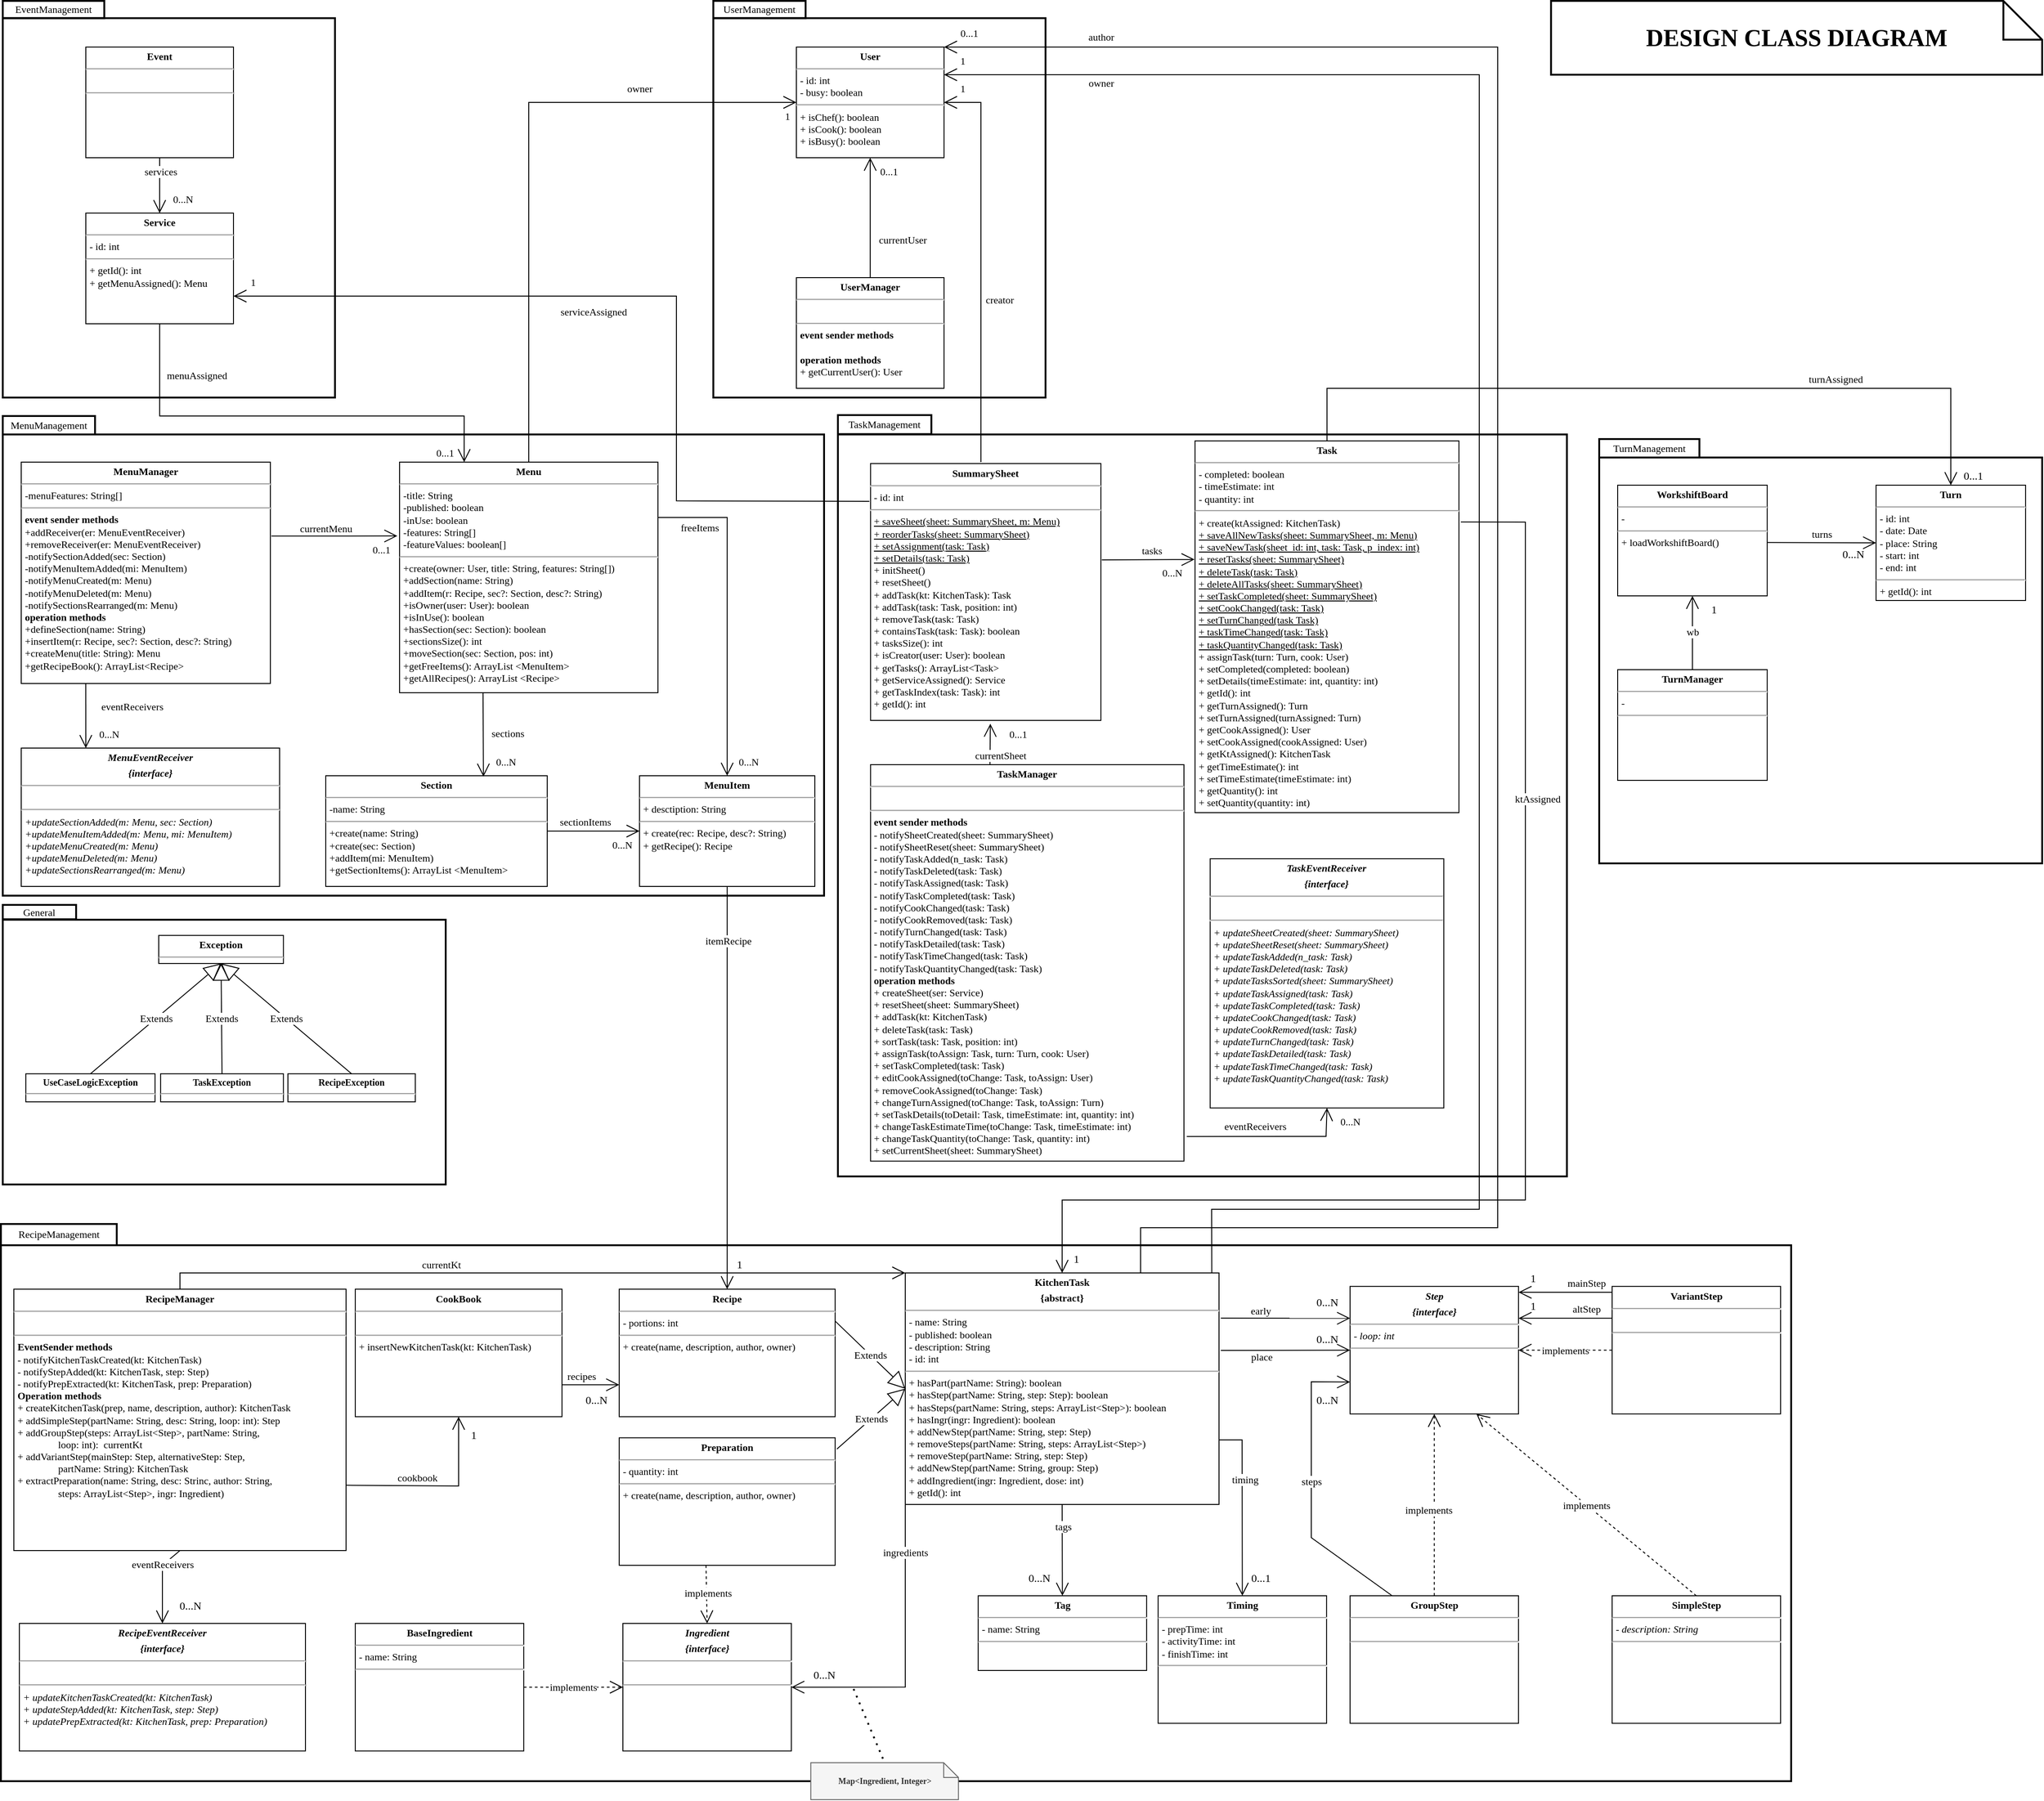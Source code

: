 <mxfile version="20.2.8" type="device"><diagram id="ksAhh6WpAjFJ_7hkp4VN" name="Pagina-1"><mxGraphModel dx="2389" dy="1804" grid="1" gridSize="10" guides="1" tooltips="1" connect="1" arrows="1" fold="1" page="1" pageScale="1" pageWidth="827" pageHeight="1169" math="0" shadow="0"><root><mxCell id="0"/><mxCell id="1" parent="0"/><mxCell id="U2RKNK4bedfpVFoTQq2k-64" value="" style="whiteSpace=wrap;html=1;fillColor=none;fontFamily=SF UI Text;strokeWidth=2;fontSize=11;" parent="1" vertex="1"><mxGeometry x="805" y="10" width="790" height="804.37" as="geometry"/></mxCell><mxCell id="bh_Jyql4tI6ytNwQnwMM-4" value="" style="endArrow=open;endFill=1;endSize=12;html=1;fontFamily=SF UI Text;fontSize=11;exitX=0.977;exitY=0;exitDx=0;exitDy=0;rounded=0;entryX=1;entryY=0.25;entryDx=0;entryDy=0;exitPerimeter=0;" parent="1" source="U2RKNK4bedfpVFoTQq2k-119" target="U2RKNK4bedfpVFoTQq2k-34" edge="1"><mxGeometry width="160" relative="1" as="geometry"><mxPoint x="1200.002" y="620.0" as="sourcePoint"/><mxPoint x="1321.54" y="620.29" as="targetPoint"/><Array as="points"><mxPoint x="1210" y="850"/><mxPoint x="1500" y="850"/><mxPoint x="1500" y="-380"/></Array></mxGeometry></mxCell><mxCell id="bh_Jyql4tI6ytNwQnwMM-5" value="owner" style="edgeLabel;html=1;align=center;verticalAlign=middle;resizable=0;points=[];fontSize=11;fontFamily=SF UI Text;" parent="bh_Jyql4tI6ytNwQnwMM-4" vertex="1" connectable="0"><mxGeometry x="-0.191" y="1" relative="1" as="geometry"><mxPoint x="-409" y="-703" as="offset"/></mxGeometry></mxCell><mxCell id="U2RKNK4bedfpVFoTQq2k-26" value="" style="group;fontFamily=SF UI Text;strokeWidth=1;fontSize=11;" parent="1" vertex="1" connectable="0"><mxGeometry x="670" y="-460" width="360" height="430" as="geometry"/></mxCell><mxCell id="U2RKNK4bedfpVFoTQq2k-27" value="" style="whiteSpace=wrap;html=1;fillColor=none;fontFamily=SF UI Text;strokeWidth=2;fontSize=11;pointerEvents=0;" parent="U2RKNK4bedfpVFoTQq2k-26" vertex="1"><mxGeometry y="18.696" width="360" height="411.304" as="geometry"/></mxCell><mxCell id="U2RKNK4bedfpVFoTQq2k-28" value="UserManagement" style="whiteSpace=wrap;html=1;fillColor=none;fontFamily=SF UI Text;fontSize=11;strokeWidth=2;" parent="U2RKNK4bedfpVFoTQq2k-26" vertex="1"><mxGeometry width="100" height="18.7" as="geometry"/></mxCell><mxCell id="U2RKNK4bedfpVFoTQq2k-34" value="&lt;p style=&quot;margin: 4px 0px 0px; text-align: center; font-size: 11px;&quot;&gt;&lt;b style=&quot;font-size: 11px;&quot;&gt;User&lt;/b&gt;&lt;/p&gt;&lt;hr style=&quot;font-size: 11px;&quot;&gt;&lt;p style=&quot;margin: 0px 0px 0px 4px; font-size: 11px;&quot;&gt;- id: int&lt;/p&gt;&lt;p style=&quot;margin: 0px 0px 0px 4px; font-size: 11px;&quot;&gt;- busy: boolean&lt;/p&gt;&lt;hr style=&quot;font-size: 11px;&quot;&gt;&lt;p style=&quot;margin: 0px 0px 0px 4px; font-size: 11px;&quot;&gt;+ isChef(): boolean&lt;/p&gt;&lt;p style=&quot;margin: 0px 0px 0px 4px; font-size: 11px;&quot;&gt;+ isCook(): boolean&lt;/p&gt;&lt;p style=&quot;margin: 0px 0px 0px 4px; font-size: 11px;&quot;&gt;+ isBusy(): boolean&lt;/p&gt;" style="verticalAlign=top;align=left;overflow=fill;fontSize=11;fontFamily=SF UI Text;html=1;" parent="U2RKNK4bedfpVFoTQq2k-26" vertex="1"><mxGeometry x="90" y="50" width="160" height="120" as="geometry"/></mxCell><mxCell id="U2RKNK4bedfpVFoTQq2k-35" value="&lt;p style=&quot;margin: 4px 0px 0px; text-align: center; font-size: 11px;&quot;&gt;&lt;b style=&quot;font-size: 11px;&quot;&gt;UserManager&lt;/b&gt;&lt;/p&gt;&lt;hr style=&quot;font-size: 11px;&quot;&gt;&lt;p style=&quot;margin: 0px 0px 0px 4px; font-size: 11px;&quot;&gt;&lt;br&gt;&lt;/p&gt;&lt;hr style=&quot;font-size: 11px;&quot;&gt;&lt;p style=&quot;margin: 0px 0px 0px 4px; font-size: 11px;&quot;&gt;&lt;b&gt;event sender methods&lt;/b&gt;&lt;/p&gt;&lt;p style=&quot;margin: 0px 0px 0px 4px; font-size: 11px;&quot;&gt;&lt;b&gt;&lt;br&gt;&lt;/b&gt;&lt;/p&gt;&lt;p style=&quot;margin: 0px 0px 0px 4px; font-size: 11px;&quot;&gt;&lt;b&gt;operation methods&lt;/b&gt;&lt;/p&gt;&lt;p style=&quot;margin: 0px 0px 0px 4px; font-size: 11px;&quot;&gt;+ getCurrentUser(): User&lt;/p&gt;" style="verticalAlign=top;align=left;overflow=fill;fontSize=11;fontFamily=SF UI Text;html=1;" parent="U2RKNK4bedfpVFoTQq2k-26" vertex="1"><mxGeometry x="90" y="300" width="160" height="120" as="geometry"/></mxCell><mxCell id="U2RKNK4bedfpVFoTQq2k-57" value="1" style="text;html=1;align=center;verticalAlign=middle;resizable=0;points=[];autosize=1;strokeColor=none;fillColor=none;fontSize=11;fontFamily=SF UI Text;" parent="U2RKNK4bedfpVFoTQq2k-26" vertex="1"><mxGeometry x="65" y="110" width="30" height="30" as="geometry"/></mxCell><mxCell id="U2RKNK4bedfpVFoTQq2k-58" value="" style="endArrow=open;endFill=1;endSize=12;html=1;fontFamily=SF UI Text;fontSize=11;exitX=0.5;exitY=0;exitDx=0;exitDy=0;entryX=0.5;entryY=1;entryDx=0;entryDy=0;rounded=0;" parent="U2RKNK4bedfpVFoTQq2k-26" source="U2RKNK4bedfpVFoTQq2k-35" target="U2RKNK4bedfpVFoTQq2k-34" edge="1"><mxGeometry width="160" relative="1" as="geometry"><mxPoint x="220" y="200" as="sourcePoint"/><mxPoint x="450" y="190" as="targetPoint"/></mxGeometry></mxCell><mxCell id="U2RKNK4bedfpVFoTQq2k-62" value="currentUser" style="edgeLabel;html=1;align=center;verticalAlign=middle;resizable=0;points=[];fontSize=11;fontFamily=SF UI Text;" parent="U2RKNK4bedfpVFoTQq2k-58" vertex="1" connectable="0"><mxGeometry x="-0.257" relative="1" as="geometry"><mxPoint x="35" y="7" as="offset"/></mxGeometry></mxCell><mxCell id="U2RKNK4bedfpVFoTQq2k-60" value="0...1" style="text;html=1;align=center;verticalAlign=middle;resizable=0;points=[];autosize=1;strokeColor=none;fillColor=none;fontSize=11;fontFamily=SF UI Text;" parent="U2RKNK4bedfpVFoTQq2k-26" vertex="1"><mxGeometry x="170" y="170" width="40" height="30" as="geometry"/></mxCell><mxCell id="U2RKNK4bedfpVFoTQq2k-136" value="1" style="text;html=1;align=center;verticalAlign=middle;resizable=0;points=[];autosize=1;strokeColor=none;fillColor=none;fontSize=11;fontFamily=SF UI Text;" parent="U2RKNK4bedfpVFoTQq2k-26" vertex="1"><mxGeometry x="255" y="80" width="30" height="30" as="geometry"/></mxCell><mxCell id="bh_Jyql4tI6ytNwQnwMM-7" value="1" style="text;html=1;align=center;verticalAlign=middle;resizable=0;points=[];autosize=1;strokeColor=none;fillColor=none;fontSize=11;fontFamily=SF UI Text;" parent="U2RKNK4bedfpVFoTQq2k-26" vertex="1"><mxGeometry x="255" y="50" width="30" height="30" as="geometry"/></mxCell><mxCell id="bh_Jyql4tI6ytNwQnwMM-10" value="0...1" style="text;html=1;align=center;verticalAlign=middle;resizable=0;points=[];autosize=1;strokeColor=none;fillColor=none;fontSize=11;fontFamily=SF UI Text;" parent="U2RKNK4bedfpVFoTQq2k-26" vertex="1"><mxGeometry x="257" y="20" width="40" height="30" as="geometry"/></mxCell><mxCell id="U2RKNK4bedfpVFoTQq2k-55" value="" style="endArrow=open;endFill=1;endSize=12;html=1;fontFamily=SF UI Text;fontSize=11;entryX=0;entryY=0.5;entryDx=0;entryDy=0;exitX=0.5;exitY=0;exitDx=0;exitDy=0;rounded=0;exitPerimeter=0;" parent="1" source="U2RKNK4bedfpVFoTQq2k-11" target="U2RKNK4bedfpVFoTQq2k-34" edge="1"><mxGeometry width="160" relative="1" as="geometry"><mxPoint x="480" y="-160" as="sourcePoint"/><mxPoint x="640" y="-160" as="targetPoint"/><Array as="points"><mxPoint x="470" y="-350"/></Array></mxGeometry></mxCell><mxCell id="U2RKNK4bedfpVFoTQq2k-56" value="owner" style="edgeLabel;html=1;align=center;verticalAlign=middle;resizable=0;points=[];fontSize=11;fontFamily=SF UI Text;" parent="U2RKNK4bedfpVFoTQq2k-55" vertex="1" connectable="0"><mxGeometry x="-0.306" y="-1" relative="1" as="geometry"><mxPoint x="119" y="-169" as="offset"/></mxGeometry></mxCell><mxCell id="U2RKNK4bedfpVFoTQq2k-87" value="" style="group;fontFamily=SF UI Text;strokeWidth=1;fontSize=11;" parent="1" vertex="1" connectable="0"><mxGeometry x="-100" y="-460" width="360" height="430" as="geometry"/></mxCell><mxCell id="U2RKNK4bedfpVFoTQq2k-88" value="" style="whiteSpace=wrap;html=1;fillColor=none;fontFamily=SF UI Text;strokeWidth=2;fontSize=11;" parent="U2RKNK4bedfpVFoTQq2k-87" vertex="1"><mxGeometry y="18.696" width="360" height="411.304" as="geometry"/></mxCell><mxCell id="U2RKNK4bedfpVFoTQq2k-89" value="EventManagement" style="whiteSpace=wrap;html=1;fillColor=none;fontFamily=SF UI Text;fontSize=11;strokeWidth=2;" parent="U2RKNK4bedfpVFoTQq2k-87" vertex="1"><mxGeometry width="110" height="18.7" as="geometry"/></mxCell><mxCell id="U2RKNK4bedfpVFoTQq2k-90" value="&lt;p style=&quot;margin: 4px 0px 0px; text-align: center; font-size: 11px;&quot;&gt;&lt;b&gt;Event&lt;/b&gt;&lt;/p&gt;&lt;hr style=&quot;font-size: 11px;&quot;&gt;&lt;p style=&quot;margin: 0px 0px 0px 4px; font-size: 11px;&quot;&gt;&lt;br&gt;&lt;/p&gt;&lt;hr style=&quot;font-size: 11px;&quot;&gt;&lt;p style=&quot;margin: 0px 0px 0px 4px; font-size: 11px;&quot;&gt;&lt;br&gt;&lt;/p&gt;" style="verticalAlign=top;align=left;overflow=fill;fontSize=11;fontFamily=SF UI Text;html=1;" parent="U2RKNK4bedfpVFoTQq2k-87" vertex="1"><mxGeometry x="90" y="50" width="160" height="120" as="geometry"/></mxCell><mxCell id="U2RKNK4bedfpVFoTQq2k-91" value="&lt;p style=&quot;margin: 4px 0px 0px; text-align: center; font-size: 11px;&quot;&gt;&lt;b&gt;Service&lt;/b&gt;&lt;/p&gt;&lt;hr style=&quot;font-size: 11px;&quot;&gt;&lt;p style=&quot;margin: 0px 0px 0px 4px; font-size: 11px;&quot;&gt;- id: int&lt;/p&gt;&lt;hr style=&quot;font-size: 11px;&quot;&gt;&lt;p style=&quot;margin: 0px 0px 0px 4px; font-size: 11px;&quot;&gt;+ getId(): int&lt;/p&gt;&lt;p style=&quot;margin: 0px 0px 0px 4px; font-size: 11px;&quot;&gt;+ getMenuAssigned(): Menu&lt;/p&gt;" style="verticalAlign=top;align=left;overflow=fill;fontSize=11;fontFamily=SF UI Text;html=1;" parent="U2RKNK4bedfpVFoTQq2k-87" vertex="1"><mxGeometry x="90" y="230" width="160" height="120" as="geometry"/></mxCell><mxCell id="OcfCHr58BKMaSRIPrQIX-24" value="" style="endArrow=open;endFill=1;endSize=12;html=1;fontFamily=SF UI Text;fontSize=11;rounded=0;exitX=0.259;exitY=1;exitDx=0;exitDy=0;exitPerimeter=0;" parent="U2RKNK4bedfpVFoTQq2k-87" edge="1"><mxGeometry width="160" relative="1" as="geometry"><mxPoint x="170.0" y="170" as="sourcePoint"/><mxPoint x="170" y="230" as="targetPoint"/></mxGeometry></mxCell><mxCell id="OcfCHr58BKMaSRIPrQIX-25" value="services" style="edgeLabel;html=1;align=center;verticalAlign=middle;resizable=0;points=[];fontSize=11;fontFamily=SF UI Text;" parent="OcfCHr58BKMaSRIPrQIX-24" vertex="1" connectable="0"><mxGeometry x="-0.029" relative="1" as="geometry"><mxPoint x="1" y="-14" as="offset"/></mxGeometry></mxCell><mxCell id="OcfCHr58BKMaSRIPrQIX-26" value="0...N" style="text;html=1;align=center;verticalAlign=middle;resizable=0;points=[];autosize=1;strokeColor=none;fillColor=none;fontSize=11;fontFamily=SF UI Text;" parent="U2RKNK4bedfpVFoTQq2k-87" vertex="1"><mxGeometry x="170" y="200" width="50" height="30" as="geometry"/></mxCell><mxCell id="IGRHFe2ZQEMFANmFV7VV-6" value="1" style="text;html=1;align=center;verticalAlign=middle;resizable=0;points=[];autosize=1;strokeColor=none;fillColor=none;fontSize=11;fontFamily=SF UI Text;" parent="U2RKNK4bedfpVFoTQq2k-87" vertex="1"><mxGeometry x="256" y="290" width="30" height="30" as="geometry"/></mxCell><mxCell id="U2RKNK4bedfpVFoTQq2k-98" value="" style="endArrow=open;endFill=1;endSize=12;html=1;rounded=0;fontSize=11;entryX=0.25;entryY=0;entryDx=0;entryDy=0;exitX=0.5;exitY=1;exitDx=0;exitDy=0;fontFamily=SF UI Text;" parent="1" source="U2RKNK4bedfpVFoTQq2k-91" target="U2RKNK4bedfpVFoTQq2k-11" edge="1"><mxGeometry width="160" relative="1" as="geometry"><mxPoint x="220" y="-20" as="sourcePoint"/><mxPoint x="380" y="-20" as="targetPoint"/><Array as="points"><mxPoint x="70" y="-10"/><mxPoint x="400" y="-10"/></Array></mxGeometry></mxCell><mxCell id="U2RKNK4bedfpVFoTQq2k-99" value="menuAssigned" style="edgeLabel;html=1;align=center;verticalAlign=middle;resizable=0;points=[];fontSize=11;fontFamily=SF UI Text;" parent="U2RKNK4bedfpVFoTQq2k-98" vertex="1" connectable="0"><mxGeometry x="-0.766" y="-2" relative="1" as="geometry"><mxPoint x="42" as="offset"/></mxGeometry></mxCell><mxCell id="U2RKNK4bedfpVFoTQq2k-102" value="" style="endArrow=open;endFill=1;endSize=12;html=1;fontFamily=SF UI Text;fontSize=11;entryX=1;entryY=0.5;entryDx=0;entryDy=0;rounded=0;" parent="1" target="U2RKNK4bedfpVFoTQq2k-34" edge="1"><mxGeometry width="160" relative="1" as="geometry"><mxPoint x="960" y="40" as="sourcePoint"/><mxPoint x="850" y="-290" as="targetPoint"/><Array as="points"><mxPoint x="960" y="-350"/></Array></mxGeometry></mxCell><mxCell id="U2RKNK4bedfpVFoTQq2k-103" value="creator" style="edgeLabel;html=1;align=center;verticalAlign=middle;resizable=0;points=[];fontSize=11;fontFamily=SF UI Text;" parent="U2RKNK4bedfpVFoTQq2k-102" vertex="1" connectable="0"><mxGeometry x="-0.257" relative="1" as="geometry"><mxPoint x="20" y="-17" as="offset"/></mxGeometry></mxCell><mxCell id="U2RKNK4bedfpVFoTQq2k-105" value="" style="endArrow=open;endFill=1;endSize=12;html=1;fontFamily=SF UI Text;fontSize=11;exitX=-0.005;exitY=0.147;exitDx=0;exitDy=0;entryX=1;entryY=0.75;entryDx=0;entryDy=0;rounded=0;exitPerimeter=0;" parent="1" source="U2RKNK4bedfpVFoTQq2k-101" target="U2RKNK4bedfpVFoTQq2k-91" edge="1"><mxGeometry width="160" relative="1" as="geometry"><mxPoint x="970" y="50.0" as="sourcePoint"/><mxPoint x="930" y="-350" as="targetPoint"/><Array as="points"><mxPoint x="630" y="82"/><mxPoint x="630" y="-140"/></Array></mxGeometry></mxCell><mxCell id="U2RKNK4bedfpVFoTQq2k-106" value="serviceAssigned" style="edgeLabel;html=1;align=center;verticalAlign=middle;resizable=0;points=[];fontSize=11;fontFamily=SF UI Text;" parent="U2RKNK4bedfpVFoTQq2k-105" vertex="1" connectable="0"><mxGeometry x="-0.257" relative="1" as="geometry"><mxPoint x="-90" y="-76" as="offset"/></mxGeometry></mxCell><mxCell id="U2RKNK4bedfpVFoTQq2k-113" value="" style="endArrow=open;endFill=1;endSize=12;html=1;fontFamily=SF UI Text;fontSize=11;exitX=0.5;exitY=1;exitDx=0;exitDy=0;rounded=0;entryX=0.5;entryY=0;entryDx=0;entryDy=0;" parent="1" source="U2RKNK4bedfpVFoTQq2k-13" target="U2RKNK4bedfpVFoTQq2k-111" edge="1"><mxGeometry width="160" relative="1" as="geometry"><mxPoint x="530" y="110.0" as="sourcePoint"/><mxPoint x="1200" y="1172" as="targetPoint"/><Array as="points"><mxPoint x="685" y="830"/></Array></mxGeometry></mxCell><mxCell id="OcfCHr58BKMaSRIPrQIX-8" value="itemRecipe" style="edgeLabel;html=1;align=center;verticalAlign=middle;resizable=0;points=[];fontFamily=SF UI Text;" parent="U2RKNK4bedfpVFoTQq2k-113" vertex="1" connectable="0"><mxGeometry x="-0.732" y="1" relative="1" as="geometry"><mxPoint as="offset"/></mxGeometry></mxCell><mxCell id="U2RKNK4bedfpVFoTQq2k-122" value="" style="endArrow=open;endFill=1;endSize=12;html=1;fontFamily=SF UI Text;fontSize=11;rounded=0;entryX=0.5;entryY=0;entryDx=0;entryDy=0;exitX=1.007;exitY=0.218;exitDx=0;exitDy=0;exitPerimeter=0;" parent="1" source="U2RKNK4bedfpVFoTQq2k-86" target="U2RKNK4bedfpVFoTQq2k-119" edge="1"><mxGeometry width="160" relative="1" as="geometry"><mxPoint x="1420" y="105" as="sourcePoint"/><mxPoint x="1190" y="110" as="targetPoint"/><Array as="points"><mxPoint x="1550" y="105"/><mxPoint x="1550" y="840"/><mxPoint x="1048" y="840"/></Array></mxGeometry></mxCell><mxCell id="U2RKNK4bedfpVFoTQq2k-123" value="ktAssigned" style="edgeLabel;html=1;align=center;verticalAlign=middle;resizable=0;points=[];fontSize=11;fontFamily=SF UI Text;" parent="U2RKNK4bedfpVFoTQq2k-122" vertex="1" connectable="0"><mxGeometry x="-0.257" relative="1" as="geometry"><mxPoint x="13" y="-145" as="offset"/></mxGeometry></mxCell><mxCell id="U2RKNK4bedfpVFoTQq2k-7" value="" style="whiteSpace=wrap;html=1;fillColor=none;fontFamily=SF UI Text;strokeWidth=2;fontSize=11;pointerEvents=0;" parent="1" vertex="1"><mxGeometry x="-100" y="10" width="890" height="500" as="geometry"/></mxCell><mxCell id="U2RKNK4bedfpVFoTQq2k-8" value="MenuManagement" style="whiteSpace=wrap;html=1;fillColor=none;fontFamily=SF UI Text;fontSize=11;strokeWidth=2;" parent="1" vertex="1"><mxGeometry x="-100" y="-10" width="100" height="20" as="geometry"/></mxCell><mxCell id="U2RKNK4bedfpVFoTQq2k-1" value="&lt;p style=&quot;margin: 4px 0px 0px; text-align: center; font-size: 11px;&quot;&gt;&lt;b style=&quot;font-size: 11px;&quot;&gt;MenuManager&lt;/b&gt;&lt;/p&gt;&lt;hr style=&quot;font-size: 11px;&quot;&gt;&lt;p style=&quot;margin: 0px 0px 0px 4px; font-size: 11px;&quot;&gt;-menuFeatures: String[]&lt;/p&gt;&lt;hr style=&quot;font-size: 11px;&quot;&gt;&lt;p style=&quot;margin: 0px 0px 0px 4px; font-size: 11px;&quot;&gt;&lt;b&gt;event sender methods&lt;/b&gt;&lt;/p&gt;&lt;p style=&quot;margin: 0px 0px 0px 4px; font-size: 11px;&quot;&gt;+addReceiver(er: MenuEventReceiver)&lt;/p&gt;&lt;p style=&quot;margin: 0px 0px 0px 4px; font-size: 11px;&quot;&gt;+removeReceiver(er: MenuEventReceiver)&lt;/p&gt;&lt;p style=&quot;margin: 0px 0px 0px 4px; font-size: 11px;&quot;&gt;-notifySectionAdded(sec: Section)&lt;/p&gt;&lt;p style=&quot;margin: 0px 0px 0px 4px; font-size: 11px;&quot;&gt;-notifyMenuItemAdded(mi: MenuItem)&lt;/p&gt;&lt;p style=&quot;margin: 0px 0px 0px 4px; font-size: 11px;&quot;&gt;-notifyMenuCreated(m: Menu)&lt;/p&gt;&lt;p style=&quot;margin: 0px 0px 0px 4px; font-size: 11px;&quot;&gt;-notifyMenuDeleted(m: Menu)&lt;/p&gt;&lt;p style=&quot;margin: 0px 0px 0px 4px; font-size: 11px;&quot;&gt;-notifySectionsRearranged(m: Menu)&lt;/p&gt;&lt;p style=&quot;margin: 0px 0px 0px 4px; font-size: 11px;&quot;&gt;&lt;b&gt;operation methods&lt;/b&gt;&lt;/p&gt;&lt;p style=&quot;margin: 0px 0px 0px 4px; font-size: 11px;&quot;&gt;+defineSection(name: String)&lt;/p&gt;&lt;p style=&quot;margin: 0px 0px 0px 4px; font-size: 11px;&quot;&gt;+insertItem(r: Recipe, sec?: Section, desc?: String)&lt;/p&gt;&lt;p style=&quot;margin: 0px 0px 0px 4px; font-size: 11px;&quot;&gt;+createMenu(title: String): Menu&lt;/p&gt;&lt;p style=&quot;margin: 0px 0px 0px 4px; font-size: 11px;&quot;&gt;+getRecipeBook(): ArrayList&amp;lt;Recipe&amp;gt;&lt;/p&gt;" style="verticalAlign=top;align=left;overflow=fill;fontSize=11;fontFamily=SF UI Text;html=1;" parent="1" vertex="1"><mxGeometry x="-80" y="40" width="270" height="240" as="geometry"/></mxCell><mxCell id="U2RKNK4bedfpVFoTQq2k-11" value="&lt;p style=&quot;margin: 4px 0px 0px; text-align: center; font-size: 11px;&quot;&gt;&lt;b style=&quot;font-size: 11px;&quot;&gt;Menu&lt;/b&gt;&lt;/p&gt;&lt;hr style=&quot;font-size: 11px;&quot;&gt;&lt;p style=&quot;margin: 0px 0px 0px 4px; font-size: 11px;&quot;&gt;-title: String&lt;/p&gt;&lt;p style=&quot;margin: 0px 0px 0px 4px; font-size: 11px;&quot;&gt;-published: boolean&lt;/p&gt;&lt;p style=&quot;margin: 0px 0px 0px 4px; font-size: 11px;&quot;&gt;-inUse: boolean&lt;/p&gt;&lt;p style=&quot;margin: 0px 0px 0px 4px; font-size: 11px;&quot;&gt;-features: String[]&lt;/p&gt;&lt;p style=&quot;margin: 0px 0px 0px 4px; font-size: 11px;&quot;&gt;-featureValues: boolean[]&lt;/p&gt;&lt;hr style=&quot;font-size: 11px;&quot;&gt;&lt;p style=&quot;margin: 0px 0px 0px 4px; font-size: 11px;&quot;&gt;+create(owner: User, title: String, features: String[])&lt;/p&gt;&lt;p style=&quot;margin: 0px 0px 0px 4px; font-size: 11px;&quot;&gt;+addSection(name: String)&lt;/p&gt;&lt;p style=&quot;margin: 0px 0px 0px 4px; font-size: 11px;&quot;&gt;+addItem(r: Recipe, sec?: Section, desc?: String)&lt;/p&gt;&lt;p style=&quot;margin: 0px 0px 0px 4px; font-size: 11px;&quot;&gt;+isOwner(user: User): boolean&lt;/p&gt;&lt;p style=&quot;margin: 0px 0px 0px 4px; font-size: 11px;&quot;&gt;+isInUse(): boolean&lt;/p&gt;&lt;p style=&quot;margin: 0px 0px 0px 4px; font-size: 11px;&quot;&gt;+hasSection(sec: Section): boolean&lt;/p&gt;&lt;p style=&quot;margin: 0px 0px 0px 4px; font-size: 11px;&quot;&gt;+sectionsSize(): int&lt;/p&gt;&lt;p style=&quot;margin: 0px 0px 0px 4px; font-size: 11px;&quot;&gt;+moveSection(sec: Section, pos: int)&lt;/p&gt;&lt;p style=&quot;margin: 0px 0px 0px 4px; font-size: 11px;&quot;&gt;+getFreeItems(): ArrayList &amp;lt;MenuItem&amp;gt;&lt;/p&gt;&lt;p style=&quot;margin: 0px 0px 0px 4px; font-size: 11px;&quot;&gt;+getAllRecipes(): ArrayList &amp;lt;Recipe&amp;gt;&lt;/p&gt;" style="verticalAlign=top;align=left;overflow=fill;fontSize=11;fontFamily=SF UI Text;html=1;" parent="1" vertex="1"><mxGeometry x="330" y="40" width="280" height="250" as="geometry"/></mxCell><mxCell id="U2RKNK4bedfpVFoTQq2k-12" value="&lt;p style=&quot;margin: 4px 0px 0px; text-align: center; font-size: 11px;&quot;&gt;&lt;b style=&quot;font-size: 11px;&quot;&gt;Section&lt;/b&gt;&lt;/p&gt;&lt;hr style=&quot;font-size: 11px;&quot;&gt;&lt;p style=&quot;margin: 0px 0px 0px 4px; font-size: 11px;&quot;&gt;-name: String&lt;/p&gt;&lt;hr style=&quot;font-size: 11px;&quot;&gt;&lt;p style=&quot;margin: 0px 0px 0px 4px; font-size: 11px;&quot;&gt;+create(name: String)&lt;/p&gt;&lt;p style=&quot;margin: 0px 0px 0px 4px; font-size: 11px;&quot;&gt;+create(sec: Section)&lt;/p&gt;&lt;p style=&quot;margin: 0px 0px 0px 4px; font-size: 11px;&quot;&gt;+addItem(mi: MenuItem)&lt;/p&gt;&lt;p style=&quot;margin: 0px 0px 0px 4px; font-size: 11px;&quot;&gt;+getSectionItems(): ArrayList &amp;lt;MenuItem&amp;gt;&lt;/p&gt;" style="verticalAlign=top;align=left;overflow=fill;fontSize=11;fontFamily=SF UI Text;html=1;" parent="1" vertex="1"><mxGeometry x="250" y="380" width="240" height="120" as="geometry"/></mxCell><mxCell id="U2RKNK4bedfpVFoTQq2k-13" value="&lt;p style=&quot;margin: 4px 0px 0px; text-align: center; font-size: 11px;&quot;&gt;&lt;b style=&quot;font-size: 11px;&quot;&gt;MenuItem&lt;/b&gt;&lt;/p&gt;&lt;hr style=&quot;font-size: 11px;&quot;&gt;&lt;p style=&quot;margin: 0px 0px 0px 4px; font-size: 11px;&quot;&gt;+ desctiption: String&lt;/p&gt;&lt;hr style=&quot;font-size: 11px;&quot;&gt;&lt;p style=&quot;margin: 0px 0px 0px 4px; font-size: 11px;&quot;&gt;+ create(rec: Recipe, desc?: String)&lt;/p&gt;&lt;p style=&quot;margin: 0px 0px 0px 4px; font-size: 11px;&quot;&gt;+ getRecipe(): Recipe&lt;/p&gt;" style="verticalAlign=top;align=left;overflow=fill;fontSize=11;fontFamily=SF UI Text;html=1;" parent="1" vertex="1"><mxGeometry x="590" y="380" width="190" height="120" as="geometry"/></mxCell><mxCell id="U2RKNK4bedfpVFoTQq2k-14" value="&lt;p style=&quot;margin: 4px 0px 0px; text-align: center; font-size: 11px;&quot;&gt;&lt;b style=&quot;font-size: 11px;&quot;&gt;&lt;i&gt;MenuEventReceiver&lt;/i&gt;&lt;/b&gt;&lt;/p&gt;&lt;p style=&quot;margin: 4px 0px 0px; text-align: center; font-size: 11px;&quot;&gt;&lt;b style=&quot;font-size: 11px;&quot;&gt;&lt;i&gt;{interface}&lt;/i&gt;&lt;/b&gt;&lt;/p&gt;&lt;hr style=&quot;font-size: 11px;&quot;&gt;&lt;p style=&quot;margin: 0px 0px 0px 4px; font-size: 11px;&quot;&gt;&lt;i&gt;&lt;br&gt;&lt;/i&gt;&lt;/p&gt;&lt;hr style=&quot;font-size: 11px;&quot;&gt;&lt;p style=&quot;margin: 0px 0px 0px 4px; font-size: 11px;&quot;&gt;&lt;i&gt;+updateSectionAdded(m: Menu, sec: Section)&lt;/i&gt;&lt;/p&gt;&lt;p style=&quot;margin: 0px 0px 0px 4px; font-size: 11px;&quot;&gt;&lt;i&gt;+updateMenuItemAdded(m: Menu, mi: MenuItem)&lt;/i&gt;&lt;/p&gt;&lt;p style=&quot;margin: 0px 0px 0px 4px; font-size: 11px;&quot;&gt;&lt;i&gt;+updateMenuCreated(m: Menu)&lt;/i&gt;&lt;/p&gt;&lt;p style=&quot;margin: 0px 0px 0px 4px; font-size: 11px;&quot;&gt;&lt;i&gt;+updateMenuDeleted(m: Menu)&lt;/i&gt;&lt;/p&gt;&lt;p style=&quot;margin: 0px 0px 0px 4px; font-size: 11px;&quot;&gt;&lt;i&gt;+updateSectionsRearranged(m: Menu)&lt;/i&gt;&lt;/p&gt;" style="verticalAlign=top;align=left;overflow=fill;fontSize=11;fontFamily=SF UI Text;html=1;" parent="1" vertex="1"><mxGeometry x="-80" y="350" width="280" height="150" as="geometry"/></mxCell><mxCell id="U2RKNK4bedfpVFoTQq2k-39" value="" style="endArrow=open;endFill=1;endSize=12;html=1;fontFamily=SF UI Text;fontSize=11;rounded=0;entryX=0.939;entryY=0.002;entryDx=0;entryDy=0;exitX=1.004;exitY=0.334;exitDx=0;exitDy=0;exitPerimeter=0;entryPerimeter=0;" parent="1" source="U2RKNK4bedfpVFoTQq2k-1" target="U2RKNK4bedfpVFoTQq2k-41" edge="1"><mxGeometry width="160" relative="1" as="geometry"><mxPoint x="200" y="100" as="sourcePoint"/><mxPoint x="320" y="100" as="targetPoint"/><Array as="points"/></mxGeometry></mxCell><mxCell id="U2RKNK4bedfpVFoTQq2k-40" value="currentMenu" style="edgeLabel;html=1;align=center;verticalAlign=middle;resizable=0;points=[];fontSize=11;fontFamily=SF UI Text;" parent="U2RKNK4bedfpVFoTQq2k-39" vertex="1" connectable="0"><mxGeometry x="-0.234" y="-1" relative="1" as="geometry"><mxPoint x="6" y="-9" as="offset"/></mxGeometry></mxCell><mxCell id="U2RKNK4bedfpVFoTQq2k-41" value="0...1" style="text;html=1;align=center;verticalAlign=middle;resizable=0;points=[];autosize=1;strokeColor=none;fillColor=none;fontSize=11;fontFamily=SF UI Text;" parent="1" vertex="1"><mxGeometry x="290" y="120" width="40" height="30" as="geometry"/></mxCell><mxCell id="U2RKNK4bedfpVFoTQq2k-42" value="" style="endArrow=open;endFill=1;endSize=12;html=1;fontFamily=SF UI Text;fontSize=11;entryX=0.25;entryY=0;entryDx=0;entryDy=0;rounded=0;exitX=0.259;exitY=1;exitDx=0;exitDy=0;exitPerimeter=0;" parent="1" source="U2RKNK4bedfpVFoTQq2k-1" target="U2RKNK4bedfpVFoTQq2k-14" edge="1"><mxGeometry width="160" relative="1" as="geometry"><mxPoint y="220" as="sourcePoint"/><mxPoint x="130" y="190" as="targetPoint"/></mxGeometry></mxCell><mxCell id="U2RKNK4bedfpVFoTQq2k-44" value="eventReceivers" style="edgeLabel;html=1;align=center;verticalAlign=middle;resizable=0;points=[];fontSize=11;fontFamily=SF UI Text;" parent="U2RKNK4bedfpVFoTQq2k-42" vertex="1" connectable="0"><mxGeometry x="-0.029" relative="1" as="geometry"><mxPoint x="50" y="-9" as="offset"/></mxGeometry></mxCell><mxCell id="U2RKNK4bedfpVFoTQq2k-45" value="0...N" style="text;html=1;align=center;verticalAlign=middle;resizable=0;points=[];autosize=1;strokeColor=none;fillColor=none;fontSize=11;fontFamily=SF UI Text;" parent="1" vertex="1"><mxGeometry x="-10" y="320" width="50" height="30" as="geometry"/></mxCell><mxCell id="U2RKNK4bedfpVFoTQq2k-46" value="" style="endArrow=open;endFill=1;endSize=12;html=1;fontFamily=SF UI Text;fontSize=11;entryX=0.712;entryY=0.008;entryDx=0;entryDy=0;rounded=0;entryPerimeter=0;exitX=0.323;exitY=1;exitDx=0;exitDy=0;exitPerimeter=0;" parent="1" source="U2RKNK4bedfpVFoTQq2k-11" target="U2RKNK4bedfpVFoTQq2k-12" edge="1"><mxGeometry width="160" relative="1" as="geometry"><mxPoint x="441" y="290" as="sourcePoint"/><mxPoint x="440" y="240" as="targetPoint"/></mxGeometry></mxCell><mxCell id="U2RKNK4bedfpVFoTQq2k-47" value="sections" style="edgeLabel;html=1;align=center;verticalAlign=middle;resizable=0;points=[];fontSize=11;fontFamily=SF UI Text;" parent="U2RKNK4bedfpVFoTQq2k-46" vertex="1" connectable="0"><mxGeometry x="-0.029" relative="1" as="geometry"><mxPoint x="26" as="offset"/></mxGeometry></mxCell><mxCell id="U2RKNK4bedfpVFoTQq2k-48" value="0...N" style="text;html=1;align=center;verticalAlign=middle;resizable=0;points=[];autosize=1;strokeColor=none;fillColor=none;fontSize=11;fontFamily=SF UI Text;" parent="1" vertex="1"><mxGeometry x="420" y="350" width="50" height="30" as="geometry"/></mxCell><mxCell id="U2RKNK4bedfpVFoTQq2k-49" value="" style="endArrow=open;endFill=1;endSize=12;html=1;fontFamily=SF UI Text;fontSize=11;entryX=0;entryY=0.5;entryDx=0;entryDy=0;rounded=0;exitX=1;exitY=0.5;exitDx=0;exitDy=0;" parent="1" source="U2RKNK4bedfpVFoTQq2k-12" target="U2RKNK4bedfpVFoTQq2k-13" edge="1"><mxGeometry width="160" relative="1" as="geometry"><mxPoint x="520" y="300" as="sourcePoint"/><mxPoint x="680" y="300" as="targetPoint"/></mxGeometry></mxCell><mxCell id="U2RKNK4bedfpVFoTQq2k-50" value="sectionItems" style="edgeLabel;html=1;align=center;verticalAlign=middle;resizable=0;points=[];fontSize=11;fontFamily=SF UI Text;" parent="U2RKNK4bedfpVFoTQq2k-49" vertex="1" connectable="0"><mxGeometry x="-0.234" y="-1" relative="1" as="geometry"><mxPoint x="2" y="-11" as="offset"/></mxGeometry></mxCell><mxCell id="U2RKNK4bedfpVFoTQq2k-51" value="0...N" style="text;html=1;align=center;verticalAlign=middle;resizable=0;points=[];autosize=1;strokeColor=none;fillColor=none;fontSize=11;fontFamily=SF UI Text;" parent="1" vertex="1"><mxGeometry x="546" y="440" width="50" height="30" as="geometry"/></mxCell><mxCell id="U2RKNK4bedfpVFoTQq2k-52" value="" style="endArrow=open;endFill=1;endSize=12;html=1;fontFamily=SF UI Text;fontSize=11;entryX=0.5;entryY=0;entryDx=0;entryDy=0;rounded=0;" parent="1" target="U2RKNK4bedfpVFoTQq2k-13" edge="1"><mxGeometry width="160" relative="1" as="geometry"><mxPoint x="610" y="100" as="sourcePoint"/><mxPoint x="450" y="250" as="targetPoint"/><Array as="points"><mxPoint x="685" y="100"/></Array></mxGeometry></mxCell><mxCell id="U2RKNK4bedfpVFoTQq2k-53" value="freeItems" style="edgeLabel;html=1;align=center;verticalAlign=middle;resizable=0;points=[];fontSize=11;fontFamily=SF UI Text;" parent="U2RKNK4bedfpVFoTQq2k-52" vertex="1" connectable="0"><mxGeometry x="-0.029" relative="1" as="geometry"><mxPoint x="-30" y="-87" as="offset"/></mxGeometry></mxCell><mxCell id="U2RKNK4bedfpVFoTQq2k-54" value="0...N" style="text;html=1;align=center;verticalAlign=middle;resizable=0;points=[];autosize=1;strokeColor=none;fillColor=none;fontSize=11;fontFamily=SF UI Text;" parent="1" vertex="1"><mxGeometry x="683" y="350" width="50" height="30" as="geometry"/></mxCell><mxCell id="U2RKNK4bedfpVFoTQq2k-100" value="0...1" style="text;html=1;align=center;verticalAlign=middle;resizable=0;points=[];autosize=1;strokeColor=none;fillColor=none;fontSize=11;fontFamily=SF UI Text;" parent="1" vertex="1"><mxGeometry x="359" y="15" width="40" height="30" as="geometry"/></mxCell><mxCell id="bh_Jyql4tI6ytNwQnwMM-8" value="" style="endArrow=open;endFill=1;endSize=12;html=1;fontFamily=SF UI Text;fontSize=11;exitX=0.75;exitY=0;exitDx=0;exitDy=0;rounded=0;entryX=1;entryY=0;entryDx=0;entryDy=0;" parent="1" source="U2RKNK4bedfpVFoTQq2k-119" target="U2RKNK4bedfpVFoTQq2k-34" edge="1"><mxGeometry width="160" relative="1" as="geometry"><mxPoint x="1154.231" y="620" as="sourcePoint"/><mxPoint x="930" y="-370" as="targetPoint"/><Array as="points"><mxPoint x="1133" y="870"/><mxPoint x="1520" y="870"/><mxPoint x="1520" y="-410"/></Array></mxGeometry></mxCell><mxCell id="bh_Jyql4tI6ytNwQnwMM-9" value="author" style="edgeLabel;html=1;align=center;verticalAlign=middle;resizable=0;points=[];fontSize=11;fontFamily=SF UI Text;" parent="bh_Jyql4tI6ytNwQnwMM-8" vertex="1" connectable="0"><mxGeometry x="-0.191" y="1" relative="1" as="geometry"><mxPoint x="-429" y="-790" as="offset"/></mxGeometry></mxCell><mxCell id="bh_Jyql4tI6ytNwQnwMM-12" value="" style="whiteSpace=wrap;html=1;fillColor=none;fontFamily=SF UI Text;strokeWidth=2;fontSize=11;pointerEvents=0;" parent="1" vertex="1"><mxGeometry x="1630" y="35" width="480" height="440" as="geometry"/></mxCell><mxCell id="bh_Jyql4tI6ytNwQnwMM-13" value="TurnManagement" style="whiteSpace=wrap;html=1;fillColor=none;fontFamily=SF UI Text;fontSize=11;strokeWidth=2;" parent="1" vertex="1"><mxGeometry x="1630" y="15" width="108.59" height="20" as="geometry"/></mxCell><mxCell id="bh_Jyql4tI6ytNwQnwMM-22" value="&lt;p style=&quot;margin: 4px 0px 0px; text-align: center; font-size: 11px;&quot;&gt;&lt;b&gt;Turn&lt;/b&gt;&lt;/p&gt;&lt;hr style=&quot;font-size: 11px;&quot;&gt;&lt;p style=&quot;margin: 0px 0px 0px 4px; font-size: 11px;&quot;&gt;- id: int&lt;/p&gt;&lt;p style=&quot;margin: 0px 0px 0px 4px; font-size: 11px;&quot;&gt;- date: Date&lt;/p&gt;&lt;p style=&quot;margin: 0px 0px 0px 4px; font-size: 11px;&quot;&gt;- place: String&lt;/p&gt;&lt;p style=&quot;margin: 0px 0px 0px 4px; font-size: 11px;&quot;&gt;- start: int&lt;/p&gt;&lt;p style=&quot;margin: 0px 0px 0px 4px; font-size: 11px;&quot;&gt;- end: int&lt;/p&gt;&lt;hr style=&quot;font-size: 11px;&quot;&gt;&lt;p style=&quot;margin: 0px 0px 0px 4px; font-size: 11px;&quot;&gt;+ getId(): int&lt;/p&gt;" style="verticalAlign=top;align=left;overflow=fill;fontSize=11;fontFamily=SF UI Text;html=1;" parent="1" vertex="1"><mxGeometry x="1930" y="65" width="162.05" height="125" as="geometry"/></mxCell><mxCell id="bh_Jyql4tI6ytNwQnwMM-23" value="&lt;p style=&quot;margin: 4px 0px 0px; text-align: center; font-size: 11px;&quot;&gt;&lt;b&gt;WorkshiftBoard&lt;/b&gt;&lt;/p&gt;&lt;hr style=&quot;font-size: 11px;&quot;&gt;&lt;p style=&quot;margin: 0px 0px 0px 4px; font-size: 11px;&quot;&gt;-&amp;nbsp;&lt;br&gt;&lt;/p&gt;&lt;hr style=&quot;font-size: 11px;&quot;&gt;&lt;p style=&quot;margin: 0px 0px 0px 4px; font-size: 11px;&quot;&gt;+ loadWorkshiftBoard()&lt;/p&gt;" style="verticalAlign=top;align=left;overflow=fill;fontSize=11;fontFamily=SF UI Text;html=1;" parent="1" vertex="1"><mxGeometry x="1650.005" y="65" width="162.051" height="120" as="geometry"/></mxCell><mxCell id="bh_Jyql4tI6ytNwQnwMM-27" value="" style="endArrow=open;endFill=1;endSize=12;html=1;fontFamily=SF UI Text;fontSize=11;entryX=0;entryY=0.5;entryDx=0;entryDy=0;rounded=0;exitX=1.003;exitY=0.518;exitDx=0;exitDy=0;exitPerimeter=0;" parent="1" source="bh_Jyql4tI6ytNwQnwMM-23" target="bh_Jyql4tI6ytNwQnwMM-22" edge="1"><mxGeometry width="160" relative="1" as="geometry"><mxPoint x="1810" y="128" as="sourcePoint"/><mxPoint x="1920" y="135" as="targetPoint"/></mxGeometry></mxCell><mxCell id="bh_Jyql4tI6ytNwQnwMM-28" value="turns" style="edgeLabel;html=1;align=center;verticalAlign=middle;resizable=0;points=[];fontSize=11;fontFamily=SF UI Text;" parent="bh_Jyql4tI6ytNwQnwMM-27" vertex="1" connectable="0"><mxGeometry x="-0.234" y="-1" relative="1" as="geometry"><mxPoint x="13" y="-11" as="offset"/></mxGeometry></mxCell><mxCell id="bh_Jyql4tI6ytNwQnwMM-29" value="0...N" style="text;html=1;align=center;verticalAlign=middle;resizable=0;points=[];autosize=1;strokeColor=none;fillColor=none;fontFamily=SF UI Text;" parent="1" vertex="1"><mxGeometry x="1880" y="125" width="50" height="30" as="geometry"/></mxCell><mxCell id="bh_Jyql4tI6ytNwQnwMM-31" value="&lt;p style=&quot;margin: 4px 0px 0px; text-align: center; font-size: 11px;&quot;&gt;&lt;b&gt;TurnManager&lt;/b&gt;&lt;/p&gt;&lt;hr style=&quot;font-size: 11px;&quot;&gt;&lt;p style=&quot;margin: 0px 0px 0px 4px; font-size: 11px;&quot;&gt;-&amp;nbsp;&lt;br&gt;&lt;/p&gt;&lt;hr style=&quot;font-size: 11px;&quot;&gt;&lt;p style=&quot;margin: 0px 0px 0px 4px; font-size: 11px;&quot;&gt;&lt;br&gt;&lt;/p&gt;" style="verticalAlign=top;align=left;overflow=fill;fontSize=11;fontFamily=SF UI Text;html=1;" parent="1" vertex="1"><mxGeometry x="1650.005" y="265" width="162.051" height="120" as="geometry"/></mxCell><mxCell id="U2RKNK4bedfpVFoTQq2k-108" value="" style="whiteSpace=wrap;html=1;fillColor=none;fontFamily=SF UI Text;strokeWidth=2;fontSize=11;pointerEvents=0;points=[[0,0,0,0,0],[0,0.25,0,0,0],[0,0.5,0,0,0],[0,0.75,0,0,0],[0,1,0,0,0],[0.25,0,0,0,0],[0.25,1,0,0,0],[0.5,0,0,0,0],[0.5,1,0,0,0],[0.75,0,0,0,0],[0.75,1,0,0,0],[1,0,0,0,0],[1,0.25,0,0,0],[1,0.5,0,0,0],[1,0.75,0,0,0],[1,1,0,0,0]];" parent="1" vertex="1"><mxGeometry x="-102" y="889" width="1940" height="581" as="geometry"/></mxCell><mxCell id="U2RKNK4bedfpVFoTQq2k-109" value="RecipeManagement" style="whiteSpace=wrap;html=1;fillColor=none;fontFamily=SF UI Text;fontSize=11;strokeWidth=2;" parent="1" vertex="1"><mxGeometry x="-102" y="865.96" width="125.513" height="23.043" as="geometry"/></mxCell><mxCell id="U2RKNK4bedfpVFoTQq2k-110" value="&lt;p style=&quot;margin: 4px 0px 0px; text-align: center; font-size: 11px;&quot;&gt;&lt;b style=&quot;font-size: 11px;&quot;&gt;Preparation&lt;/b&gt;&lt;/p&gt;&lt;hr style=&quot;font-size: 11px;&quot;&gt;&lt;p style=&quot;margin: 0px 0px 0px 4px; font-size: 11px;&quot;&gt;- quantity: int&lt;/p&gt;&lt;hr style=&quot;font-size: 11px;&quot;&gt;&lt;p style=&quot;margin: 0px 0px 0px 4px; font-size: 11px;&quot;&gt;+ create(name, description, author, owner)&lt;br&gt;&lt;/p&gt;" style="verticalAlign=top;align=left;overflow=fill;fontSize=11;fontFamily=SF UI Text;html=1;" parent="1" vertex="1"><mxGeometry x="568" y="1097.74" width="234" height="138.26" as="geometry"/></mxCell><mxCell id="U2RKNK4bedfpVFoTQq2k-111" value="&lt;p style=&quot;margin: 4px 0px 0px; text-align: center; font-size: 11px;&quot;&gt;&lt;b&gt;Recipe&lt;/b&gt;&lt;/p&gt;&lt;hr style=&quot;font-size: 11px;&quot;&gt;&lt;p style=&quot;margin: 0px 0px 0px 4px; font-size: 11px;&quot;&gt;- portions: int&lt;/p&gt;&lt;hr style=&quot;font-size: 11px;&quot;&gt;&lt;p style=&quot;margin: 0px 0px 0px 4px; font-size: 11px;&quot;&gt;+ create(name, description, author, owner)&lt;/p&gt;" style="verticalAlign=top;align=left;overflow=fill;fontSize=11;fontFamily=SF UI Text;html=1;" parent="1" vertex="1"><mxGeometry x="568" y="936.61" width="234" height="138.26" as="geometry"/></mxCell><mxCell id="U2RKNK4bedfpVFoTQq2k-119" value="&lt;p style=&quot;margin: 4px 0px 0px; text-align: center; font-size: 11px;&quot;&gt;&lt;b&gt;KitchenTask&lt;/b&gt;&lt;/p&gt;&lt;p style=&quot;margin: 4px 0px 0px; text-align: center; font-size: 11px;&quot;&gt;&lt;b&gt;{abstract}&lt;/b&gt;&lt;/p&gt;&lt;hr style=&quot;font-size: 11px;&quot;&gt;&lt;p style=&quot;margin: 0px 0px 0px 4px; font-size: 11px;&quot;&gt;- name: String&lt;br&gt;&lt;/p&gt;&lt;p style=&quot;margin: 0px 0px 0px 4px; font-size: 11px;&quot;&gt;- published: boolean&lt;/p&gt;&lt;p style=&quot;margin: 0px 0px 0px 4px; font-size: 11px;&quot;&gt;- description: String&lt;/p&gt;&lt;p style=&quot;margin: 0px 0px 0px 4px; font-size: 11px;&quot;&gt;- id: int&lt;/p&gt;&lt;hr style=&quot;font-size: 11px;&quot;&gt;&lt;p style=&quot;margin: 0px 0px 0px 4px; font-size: 11px;&quot;&gt;+ hasPart(partName: String): boolean&lt;/p&gt;&lt;p style=&quot;margin: 0px 0px 0px 4px; font-size: 11px;&quot;&gt;+ hasStep(partName: String, step: Step): boolean&lt;/p&gt;&lt;p style=&quot;margin: 0px 0px 0px 4px;&quot;&gt;+ hasSteps(partName: String, steps: ArrayList&amp;lt;Step&amp;gt;): boolean&lt;/p&gt;&lt;p style=&quot;margin: 0px 0px 0px 4px;&quot;&gt;+ hasIngr(ingr: Ingredient): boolean&lt;/p&gt;&lt;p style=&quot;margin: 0px 0px 0px 4px; font-size: 11px;&quot;&gt;+ addNewStep(partName: String, step: Step)&lt;/p&gt;&lt;p style=&quot;margin: 0px 0px 0px 4px; font-size: 11px;&quot;&gt;&lt;span style=&quot;background-color: initial;&quot;&gt;+ removeSteps(partName: String, steps: ArrayList&amp;lt;Step&amp;gt;)&lt;/span&gt;&lt;br&gt;&lt;/p&gt;&lt;p style=&quot;margin: 0px 0px 0px 4px; font-size: 11px;&quot;&gt;+ removeStep(partName: String, step: Step)&lt;/p&gt;&lt;p style=&quot;margin: 0px 0px 0px 4px; font-size: 11px;&quot;&gt;+ addNewStep(partName: String, group: Step)&lt;/p&gt;&lt;p style=&quot;margin: 0px 0px 0px 4px; font-size: 11px;&quot;&gt;+ addIngredient(ingr: Ingredient, dose: int)&lt;/p&gt;&lt;p style=&quot;margin: 0px 0px 0px 4px; font-size: 11px;&quot;&gt;+ getId(): int&lt;/p&gt;" style="verticalAlign=top;align=left;overflow=fill;fontSize=11;fontFamily=SF UI Text;html=1;" parent="1" vertex="1"><mxGeometry x="878" y="919" width="340" height="251" as="geometry"/></mxCell><mxCell id="U2RKNK4bedfpVFoTQq2k-120" value="Extends" style="endArrow=block;endSize=16;endFill=0;html=1;fontFamily=SF UI Text;fontSize=11;rounded=0;entryX=0;entryY=0.5;entryDx=0;entryDy=0;exitX=1;exitY=0.25;exitDx=0;exitDy=0;" parent="1" source="U2RKNK4bedfpVFoTQq2k-111" target="U2RKNK4bedfpVFoTQq2k-119" edge="1"><mxGeometry width="160" relative="1" as="geometry"><mxPoint x="-687.205" y="1176.992" as="sourcePoint"/><mxPoint x="-504.641" y="1176.992" as="targetPoint"/></mxGeometry></mxCell><mxCell id="U2RKNK4bedfpVFoTQq2k-121" value="Extends" style="endArrow=block;endSize=16;endFill=0;html=1;fontFamily=SF UI Text;fontSize=11;rounded=0;exitX=1.008;exitY=0.089;exitDx=0;exitDy=0;exitPerimeter=0;entryX=0;entryY=0.5;entryDx=0;entryDy=0;" parent="1" source="U2RKNK4bedfpVFoTQq2k-110" target="U2RKNK4bedfpVFoTQq2k-119" edge="1"><mxGeometry width="160" relative="1" as="geometry"><mxPoint x="122.923" y="1354" as="sourcePoint"/><mxPoint x="878" y="1019" as="targetPoint"/></mxGeometry></mxCell><mxCell id="U2RKNK4bedfpVFoTQq2k-137" value="&lt;p style=&quot;margin: 4px 0px 0px; text-align: center; font-size: 11px;&quot;&gt;&lt;b style=&quot;font-size: 11px;&quot;&gt;RecipeManager&lt;/b&gt;&lt;/p&gt;&lt;hr style=&quot;font-size: 11px;&quot;&gt;&lt;p style=&quot;margin: 0px 0px 0px 4px; font-size: 11px;&quot;&gt;&lt;br&gt;&lt;/p&gt;&lt;hr style=&quot;font-size: 11px;&quot;&gt;&lt;p style=&quot;margin: 0px 0px 0px 4px;&quot;&gt;&lt;span style=&quot;background-color: initial;&quot;&gt;&lt;b&gt;EventSender methods&lt;/b&gt;&lt;/span&gt;&lt;/p&gt;&lt;p style=&quot;margin: 0px 0px 0px 4px;&quot;&gt;- notifyKitchenTaskCreated(kt: KitchenTask)&lt;/p&gt;&lt;p style=&quot;margin: 0px 0px 0px 4px;&quot;&gt;- notifyStepAdded(kt: KitchenTask, step: Step)&lt;/p&gt;&lt;p style=&quot;margin: 0px 0px 0px 4px;&quot;&gt;&lt;span style=&quot;background-color: initial;&quot;&gt;- notifyPrepExtracted(kt: KitchenTask, prep: Preparation)&amp;nbsp;&lt;/span&gt;&lt;br&gt;&lt;/p&gt;&lt;p style=&quot;margin: 0px 0px 0px 4px;&quot;&gt;&lt;b&gt;Operation methods&lt;/b&gt;&lt;/p&gt;&lt;p style=&quot;margin: 0px 0px 0px 4px; font-size: 11px;&quot;&gt;+ createKitchenTask(prep, name, description, author): KitchenTask&lt;/p&gt;&lt;p style=&quot;margin: 0px 0px 0px 4px; font-size: 11px;&quot;&gt;&lt;span style=&quot;background-color: initial;&quot;&gt;+ addSimpleStep(partName: String, desc: String, loop: int): Step&lt;/span&gt;&lt;br&gt;&lt;/p&gt;&lt;p style=&quot;margin: 0px 0px 0px 4px; font-size: 11px;&quot;&gt;+ addGroupStep(steps: ArrayList&amp;lt;Step&amp;gt;, partName: String,&lt;/p&gt;&lt;p style=&quot;margin: 0px 0px 0px 4px; font-size: 11px;&quot;&gt;&lt;span style=&quot;white-space: pre;&quot;&gt;&#9;&lt;/span&gt;&lt;span style=&quot;white-space: pre;&quot;&gt;&#9;&lt;/span&gt;loop: int):&amp;nbsp; currentKt&lt;/p&gt;&lt;p style=&quot;margin: 0px 0px 0px 4px; font-size: 11px;&quot;&gt;+ addVariantStep(mainStep: Step, alternativeStep: Step,&amp;nbsp;&lt;/p&gt;&lt;p style=&quot;margin: 0px 0px 0px 4px; font-size: 11px;&quot;&gt;&lt;span style=&quot;white-space: pre;&quot;&gt;&#9;&lt;/span&gt;&lt;span style=&quot;white-space: pre;&quot;&gt;&#9;&lt;/span&gt;partName: String): KitchenTask&lt;/p&gt;&lt;p style=&quot;margin: 0px 0px 0px 4px; font-size: 11px;&quot;&gt;+ extractPreparation(name: String, desc: Strinc, author: String,&lt;/p&gt;&lt;p style=&quot;margin: 0px 0px 0px 4px; font-size: 11px;&quot;&gt;&lt;span style=&quot;white-space: pre;&quot;&gt;&#9;&lt;/span&gt;&lt;span style=&quot;white-space: pre;&quot;&gt;&#9;&lt;/span&gt;steps: ArrayList&amp;lt;Step&amp;gt;, ingr: Ingredient)&lt;/p&gt;" style="verticalAlign=top;align=left;overflow=fill;fontSize=11;fontFamily=SF UI Text;html=1;" parent="1" vertex="1"><mxGeometry x="-88" y="936.61" width="360" height="283.39" as="geometry"/></mxCell><mxCell id="bDZXELAvtBMdPX217XeP-5" value="&lt;p style=&quot;margin: 4px 0px 0px; text-align: center; font-size: 11px;&quot;&gt;&lt;b&gt;CookBook&lt;/b&gt;&lt;/p&gt;&lt;hr style=&quot;font-size: 11px;&quot;&gt;&lt;p style=&quot;margin: 0px 0px 0px 4px; font-size: 11px;&quot;&gt;&lt;br&gt;&lt;/p&gt;&lt;hr style=&quot;font-size: 11px;&quot;&gt;&lt;p style=&quot;margin: 0px 0px 0px 4px; font-size: 11px;&quot;&gt;+ insertNewKitchenTask(kt: KitchenTask)&lt;/p&gt;" style="verticalAlign=top;align=left;overflow=fill;fontSize=11;fontFamily=SF UI Text;html=1;" parent="1" vertex="1"><mxGeometry x="282" y="936.61" width="224" height="138.26" as="geometry"/></mxCell><mxCell id="bDZXELAvtBMdPX217XeP-9" value="" style="endArrow=open;endFill=1;endSize=12;html=1;fontFamily=SF UI Text;fontSize=11;rounded=0;exitX=1;exitY=0.75;exitDx=0;exitDy=0;entryX=0.5;entryY=1;entryDx=0;entryDy=0;" parent="1" source="U2RKNK4bedfpVFoTQq2k-137" target="bDZXELAvtBMdPX217XeP-5" edge="1"><mxGeometry width="160" relative="1" as="geometry"><mxPoint x="178.564" y="1034.243" as="sourcePoint"/><mxPoint x="286" y="1035" as="targetPoint"/><Array as="points"><mxPoint x="394" y="1150"/></Array></mxGeometry></mxCell><mxCell id="bDZXELAvtBMdPX217XeP-10" value="cookbook" style="edgeLabel;html=1;align=center;verticalAlign=middle;resizable=0;points=[];fontSize=11;fontFamily=SF UI Text;pointerEvents=0;" parent="bDZXELAvtBMdPX217XeP-9" vertex="1" connectable="0"><mxGeometry x="-0.234" y="-1" relative="1" as="geometry"><mxPoint x="1" y="-10" as="offset"/></mxGeometry></mxCell><mxCell id="bDZXELAvtBMdPX217XeP-11" value="1" style="text;html=1;align=center;verticalAlign=middle;resizable=0;points=[];autosize=1;strokeColor=none;fillColor=none;fontFamily=SF UI Text;" parent="1" vertex="1"><mxGeometry x="394.57" y="1080" width="30" height="30" as="geometry"/></mxCell><mxCell id="3XBnqghC4eQUcg0kYgeT-5" value="&lt;p style=&quot;margin: 4px 0px 0px; text-align: center; font-size: 11px;&quot;&gt;&lt;b&gt;Step&lt;/b&gt;&lt;/p&gt;&lt;p style=&quot;margin: 4px 0px 0px; text-align: center; font-size: 11px;&quot;&gt;&lt;b&gt;{interface}&lt;/b&gt;&lt;/p&gt;&lt;hr style=&quot;font-size: 11px;&quot;&gt;&lt;p style=&quot;margin: 0px 0px 0px 4px; font-size: 11px;&quot;&gt;&lt;span style=&quot;background-color: initial;&quot;&gt;- loop: int&lt;/span&gt;&lt;br&gt;&lt;/p&gt;&lt;hr style=&quot;font-size: 11px;&quot;&gt;&lt;p style=&quot;margin: 0px 0px 0px 4px; font-size: 11px;&quot;&gt;&lt;br&gt;&lt;/p&gt;" style="verticalAlign=top;align=left;overflow=fill;fontSize=11;fontFamily=SF UI Text;html=1;fontStyle=2" parent="1" vertex="1"><mxGeometry x="1360.004" y="933.607" width="182.564" height="138.261" as="geometry"/></mxCell><mxCell id="3XBnqghC4eQUcg0kYgeT-14" value="" style="endArrow=open;endFill=1;endSize=12;html=1;fontFamily=SF UI Text;fontSize=11;rounded=0;exitX=0.5;exitY=0;exitDx=0;exitDy=0;entryX=0;entryY=0;entryDx=0;entryDy=0;" parent="1" source="U2RKNK4bedfpVFoTQq2k-137" target="U2RKNK4bedfpVFoTQq2k-119" edge="1"><mxGeometry width="160" relative="1" as="geometry"><mxPoint x="156.0" y="909.004" as="sourcePoint"/><mxPoint x="263.44" y="909.23" as="targetPoint"/><Array as="points"><mxPoint x="92" y="919"/><mxPoint x="677" y="919"/></Array></mxGeometry></mxCell><mxCell id="3XBnqghC4eQUcg0kYgeT-15" value="currentKt" style="edgeLabel;html=1;align=center;verticalAlign=middle;resizable=0;points=[];fontSize=11;fontFamily=SF UI Text;pointerEvents=0;" parent="3XBnqghC4eQUcg0kYgeT-14" vertex="1" connectable="0"><mxGeometry x="-0.234" y="-1" relative="1" as="geometry"><mxPoint x="-8" y="-10" as="offset"/></mxGeometry></mxCell><mxCell id="3XBnqghC4eQUcg0kYgeT-16" value="&lt;p style=&quot;margin: 4px 0px 0px; text-align: center; font-size: 11px;&quot;&gt;&lt;b&gt;Ingredient&lt;/b&gt;&lt;/p&gt;&lt;p style=&quot;margin: 4px 0px 0px; text-align: center; font-size: 11px;&quot;&gt;&lt;b&gt;{interface}&lt;/b&gt;&lt;/p&gt;&lt;hr style=&quot;font-size: 11px;&quot;&gt;&lt;p style=&quot;margin: 0px 0px 0px 4px; font-size: 11px;&quot;&gt;&lt;br&gt;&lt;/p&gt;&lt;hr style=&quot;font-size: 11px;&quot;&gt;&lt;p style=&quot;margin: 0px 0px 0px 4px; font-size: 11px;&quot;&gt;&lt;br&gt;&lt;/p&gt;" style="verticalAlign=top;align=left;overflow=fill;fontSize=11;fontFamily=SF UI Text;html=1;fontStyle=2" parent="1" vertex="1"><mxGeometry x="572.004" y="1298.997" width="182.564" height="138.261" as="geometry"/></mxCell><mxCell id="3XBnqghC4eQUcg0kYgeT-21" value="&lt;p style=&quot;margin: 4px 0px 0px; text-align: center; font-size: 11px;&quot;&gt;&lt;b&gt;Tag&lt;/b&gt;&lt;/p&gt;&lt;hr style=&quot;font-size: 11px;&quot;&gt;&lt;p style=&quot;margin: 0px 0px 0px 4px; font-size: 11px;&quot;&gt;- name: String&lt;/p&gt;&lt;hr style=&quot;font-size: 11px;&quot;&gt;&lt;p style=&quot;margin: 0px 0px 0px 4px; font-size: 11px;&quot;&gt;&lt;br&gt;&lt;/p&gt;" style="verticalAlign=top;align=left;overflow=fill;fontSize=11;fontFamily=SF UI Text;html=1;" parent="1" vertex="1"><mxGeometry x="957" y="1269" width="182.56" height="81" as="geometry"/></mxCell><mxCell id="3XBnqghC4eQUcg0kYgeT-24" value="" style="endArrow=open;endFill=1;endSize=12;html=1;fontFamily=SF UI Text;fontSize=11;entryX=0.5;entryY=0;entryDx=0;entryDy=0;rounded=0;exitX=0.5;exitY=1;exitDx=0;exitDy=0;" parent="1" source="U2RKNK4bedfpVFoTQq2k-119" target="3XBnqghC4eQUcg0kYgeT-21" edge="1"><mxGeometry width="160" relative="1" as="geometry"><mxPoint x="596" y="1352" as="sourcePoint"/><mxPoint x="394.716" y="1648.997" as="targetPoint"/><Array as="points"/></mxGeometry></mxCell><mxCell id="OcfCHr58BKMaSRIPrQIX-3" value="tags" style="edgeLabel;html=1;align=center;verticalAlign=middle;resizable=0;points=[];fontFamily=SF UI Text;" parent="3XBnqghC4eQUcg0kYgeT-24" vertex="1" connectable="0"><mxGeometry x="-0.515" y="1" relative="1" as="geometry"><mxPoint as="offset"/></mxGeometry></mxCell><mxCell id="3XBnqghC4eQUcg0kYgeT-35" value="&lt;p style=&quot;margin: 4px 0px 0px; text-align: center; font-size: 11px;&quot;&gt;&lt;b&gt;BaseIngredient&lt;/b&gt;&lt;/p&gt;&lt;hr style=&quot;font-size: 11px;&quot;&gt;&lt;p style=&quot;margin: 0px 0px 0px 4px; font-size: 11px;&quot;&gt;- name: String&lt;/p&gt;&lt;hr style=&quot;font-size: 11px;&quot;&gt;&lt;p style=&quot;margin: 0px 0px 0px 4px; font-size: 11px;&quot;&gt;&lt;br&gt;&lt;/p&gt;" style="verticalAlign=top;align=left;overflow=fill;fontSize=11;fontFamily=SF UI Text;html=1;" parent="1" vertex="1"><mxGeometry x="282.002" y="1298.997" width="182.564" height="138.261" as="geometry"/></mxCell><mxCell id="3XBnqghC4eQUcg0kYgeT-39" value="implements" style="endArrow=open;endSize=12;dashed=1;html=1;rounded=0;entryX=0.5;entryY=0;entryDx=0;entryDy=0;exitX=0.402;exitY=0.999;exitDx=0;exitDy=0;fontFamily=SF UI Text;exitPerimeter=0;" parent="1" source="U2RKNK4bedfpVFoTQq2k-110" target="3XBnqghC4eQUcg0kYgeT-16" edge="1"><mxGeometry x="-0.027" y="1" width="160" relative="1" as="geometry"><mxPoint x="568" y="1270" as="sourcePoint"/><mxPoint x="728" y="1270" as="targetPoint"/><Array as="points"/><mxPoint as="offset"/></mxGeometry></mxCell><mxCell id="3XBnqghC4eQUcg0kYgeT-40" value="implements" style="endArrow=open;endSize=12;dashed=1;html=1;rounded=0;entryX=0;entryY=0.5;entryDx=0;entryDy=0;exitX=1;exitY=0.5;exitDx=0;exitDy=0;fontFamily=SF UI Text;" parent="1" source="3XBnqghC4eQUcg0kYgeT-35" target="3XBnqghC4eQUcg0kYgeT-16" edge="1"><mxGeometry width="160" relative="1" as="geometry"><mxPoint x="999.282" y="1253.998" as="sourcePoint"/><mxPoint x="999.286" y="1308.997" as="targetPoint"/></mxGeometry></mxCell><mxCell id="3XBnqghC4eQUcg0kYgeT-41" value="" style="endArrow=open;endFill=1;endSize=12;html=1;fontFamily=SF UI Text;fontSize=11;rounded=0;exitX=1;exitY=0.75;exitDx=0;exitDy=0;entryX=0;entryY=0.75;entryDx=0;entryDy=0;" parent="1" source="bDZXELAvtBMdPX217XeP-5" target="U2RKNK4bedfpVFoTQq2k-111" edge="1"><mxGeometry width="160" relative="1" as="geometry"><mxPoint x="448.0" y="1044.874" as="sourcePoint"/><mxPoint x="582.444" y="1044.873" as="targetPoint"/></mxGeometry></mxCell><mxCell id="3XBnqghC4eQUcg0kYgeT-42" value="recipes" style="edgeLabel;html=1;align=center;verticalAlign=middle;resizable=0;points=[];fontSize=11;fontFamily=SF UI Text;pointerEvents=0;" parent="3XBnqghC4eQUcg0kYgeT-41" vertex="1" connectable="0"><mxGeometry x="-0.234" y="-1" relative="1" as="geometry"><mxPoint x="-3" y="-11" as="offset"/></mxGeometry></mxCell><mxCell id="3XBnqghC4eQUcg0kYgeT-46" value="0...N" style="text;html=1;align=center;verticalAlign=middle;resizable=0;points=[];autosize=1;strokeColor=none;fillColor=none;fontFamily=SF UI Text;" parent="1" vertex="1"><mxGeometry x="765" y="1340" width="50" height="30" as="geometry"/></mxCell><mxCell id="3XBnqghC4eQUcg0kYgeT-47" value="0...N" style="text;html=1;align=center;verticalAlign=middle;resizable=0;points=[];autosize=1;strokeColor=none;fillColor=none;fontFamily=SF UI Text;" parent="1" vertex="1"><mxGeometry x="998" y="1235" width="50" height="30" as="geometry"/></mxCell><mxCell id="3XBnqghC4eQUcg0kYgeT-48" value="0...N" style="text;html=1;align=center;verticalAlign=middle;resizable=0;points=[];autosize=1;strokeColor=none;fillColor=none;fontFamily=SF UI Text;" parent="1" vertex="1"><mxGeometry x="518" y="1041.87" width="50" height="30" as="geometry"/></mxCell><mxCell id="3XBnqghC4eQUcg0kYgeT-51" value="" style="endArrow=open;endFill=1;endSize=12;html=1;fontFamily=SF UI Text;fontSize=11;entryX=0;entryY=0.25;entryDx=0;entryDy=0;rounded=0;" parent="1" target="3XBnqghC4eQUcg0kYgeT-5" edge="1"><mxGeometry width="160" relative="1" as="geometry"><mxPoint x="1220" y="968" as="sourcePoint"/><mxPoint x="1024.925" y="1308.997" as="targetPoint"/><Array as="points"/></mxGeometry></mxCell><mxCell id="3XBnqghC4eQUcg0kYgeT-53" value="early" style="edgeLabel;html=1;align=center;verticalAlign=middle;resizable=0;points=[];fontFamily=SF UI Text;" parent="3XBnqghC4eQUcg0kYgeT-51" vertex="1" connectable="0"><mxGeometry x="-0.081" relative="1" as="geometry"><mxPoint x="-22" y="-8" as="offset"/></mxGeometry></mxCell><mxCell id="3XBnqghC4eQUcg0kYgeT-52" value="" style="endArrow=open;endFill=1;endSize=12;html=1;fontFamily=SF UI Text;fontSize=11;entryX=0;entryY=0.5;entryDx=0;entryDy=0;rounded=0;" parent="1" target="3XBnqghC4eQUcg0kYgeT-5" edge="1"><mxGeometry width="160" relative="1" as="geometry"><mxPoint x="1220" y="1003" as="sourcePoint"/><mxPoint x="1218.004" y="978.173" as="targetPoint"/><Array as="points"/></mxGeometry></mxCell><mxCell id="3XBnqghC4eQUcg0kYgeT-54" value="place" style="edgeLabel;html=1;align=center;verticalAlign=middle;resizable=0;points=[];fontFamily=SF UI Text;" parent="3XBnqghC4eQUcg0kYgeT-52" vertex="1" connectable="0"><mxGeometry x="-0.088" relative="1" as="geometry"><mxPoint x="-20" y="7" as="offset"/></mxGeometry></mxCell><mxCell id="3XBnqghC4eQUcg0kYgeT-55" value="0...N" style="text;html=1;align=center;verticalAlign=middle;resizable=0;points=[];autosize=1;strokeColor=none;fillColor=none;fontFamily=SF UI Text;" parent="1" vertex="1"><mxGeometry x="1310" y="936" width="50" height="30" as="geometry"/></mxCell><mxCell id="3XBnqghC4eQUcg0kYgeT-56" value="&lt;p style=&quot;margin: 4px 0px 0px; text-align: center; font-size: 11px;&quot;&gt;&lt;b&gt;SimpleStep&lt;/b&gt;&lt;/p&gt;&lt;hr style=&quot;font-size: 11px;&quot;&gt;&lt;p style=&quot;font-style: italic; margin: 0px 0px 0px 4px;&quot;&gt;- description: String&lt;/p&gt;&lt;hr style=&quot;font-size: 11px;&quot;&gt;&lt;p style=&quot;margin: 0px 0px 0px 4px; font-size: 11px;&quot;&gt;&lt;br&gt;&lt;/p&gt;" style="verticalAlign=top;align=left;overflow=fill;fontSize=11;fontFamily=SF UI Text;html=1;" parent="1" vertex="1"><mxGeometry x="1643.999" y="1268.997" width="182.564" height="138.261" as="geometry"/></mxCell><mxCell id="3XBnqghC4eQUcg0kYgeT-58" value="&lt;p style=&quot;margin: 4px 0px 0px; text-align: center; font-size: 11px;&quot;&gt;&lt;b&gt;GroupStep&lt;/b&gt;&lt;/p&gt;&lt;hr style=&quot;font-size: 11px;&quot;&gt;&lt;p style=&quot;margin: 0px 0px 0px 4px; font-size: 11px;&quot;&gt;&lt;br&gt;&lt;/p&gt;&lt;hr style=&quot;font-size: 11px;&quot;&gt;&lt;p style=&quot;margin: 0px 0px 0px 4px; font-size: 11px;&quot;&gt;&lt;br&gt;&lt;/p&gt;" style="verticalAlign=top;align=left;overflow=fill;fontSize=11;fontFamily=SF UI Text;html=1;" parent="1" vertex="1"><mxGeometry x="1359.999" y="1268.997" width="182.564" height="138.261" as="geometry"/></mxCell><mxCell id="3XBnqghC4eQUcg0kYgeT-59" value="implements" style="endArrow=open;endSize=12;dashed=1;html=1;rounded=0;exitX=0.5;exitY=0;exitDx=0;exitDy=0;fontFamily=SF UI Text;entryX=0.5;entryY=1;entryDx=0;entryDy=0;" parent="1" source="3XBnqghC4eQUcg0kYgeT-58" target="3XBnqghC4eQUcg0kYgeT-5" edge="1"><mxGeometry x="-0.056" y="6" width="160" relative="1" as="geometry"><mxPoint x="821.282" y="1253.998" as="sourcePoint"/><mxPoint x="1451" y="1070" as="targetPoint"/><Array as="points"/><mxPoint as="offset"/></mxGeometry></mxCell><mxCell id="3XBnqghC4eQUcg0kYgeT-60" value="implements" style="endArrow=open;endSize=12;dashed=1;html=1;rounded=0;entryX=0.75;entryY=1;entryDx=0;entryDy=0;exitX=0.5;exitY=0;exitDx=0;exitDy=0;fontFamily=SF UI Text;" parent="1" source="3XBnqghC4eQUcg0kYgeT-56" target="3XBnqghC4eQUcg0kYgeT-5" edge="1"><mxGeometry width="160" relative="1" as="geometry"><mxPoint x="821.282" y="1253.998" as="sourcePoint"/><mxPoint x="821.286" y="1308.997" as="targetPoint"/></mxGeometry></mxCell><mxCell id="3XBnqghC4eQUcg0kYgeT-65" value="1" style="text;html=1;align=center;verticalAlign=middle;resizable=0;points=[];autosize=1;strokeColor=none;fillColor=none;fontFamily=SF UI Text;" parent="1" vertex="1"><mxGeometry x="683" y="895" width="30" height="30" as="geometry"/></mxCell><mxCell id="3XBnqghC4eQUcg0kYgeT-68" value="&lt;p style=&quot;margin: 4px 0px 0px; text-align: center; font-size: 11px;&quot;&gt;&lt;b&gt;Timing&lt;/b&gt;&lt;/p&gt;&lt;hr style=&quot;font-size: 11px;&quot;&gt;&lt;p style=&quot;margin: 0px 0px 0px 4px; font-size: 11px;&quot;&gt;- prepTime: int&lt;/p&gt;&lt;p style=&quot;margin: 0px 0px 0px 4px; font-size: 11px;&quot;&gt;- activityTime: int&lt;/p&gt;&lt;p style=&quot;margin: 0px 0px 0px 4px; font-size: 11px;&quot;&gt;- finishTime: int&lt;/p&gt;&lt;hr style=&quot;font-size: 11px;&quot;&gt;&lt;p style=&quot;margin: 0px 0px 0px 4px; font-size: 11px;&quot;&gt;&lt;br&gt;&lt;/p&gt;" style="verticalAlign=top;align=left;overflow=fill;fontSize=11;fontFamily=SF UI Text;html=1;" parent="1" vertex="1"><mxGeometry x="1151.999" y="1268.997" width="182.564" height="138.261" as="geometry"/></mxCell><mxCell id="3XBnqghC4eQUcg0kYgeT-70" value="" style="endArrow=open;endFill=1;endSize=12;html=1;fontFamily=SF UI Text;fontSize=11;entryX=0.5;entryY=0;entryDx=0;entryDy=0;rounded=0;" parent="1" target="3XBnqghC4eQUcg0kYgeT-68" edge="1"><mxGeometry width="160" relative="1" as="geometry"><mxPoint x="1218" y="1100" as="sourcePoint"/><mxPoint x="784.28" y="1360" as="targetPoint"/><Array as="points"><mxPoint x="1243" y="1100"/></Array></mxGeometry></mxCell><mxCell id="OcfCHr58BKMaSRIPrQIX-4" value="timing" style="edgeLabel;html=1;align=center;verticalAlign=middle;resizable=0;points=[];fontFamily=SF UI Text;" parent="3XBnqghC4eQUcg0kYgeT-70" vertex="1" connectable="0"><mxGeometry x="-0.299" y="3" relative="1" as="geometry"><mxPoint as="offset"/></mxGeometry></mxCell><mxCell id="3XBnqghC4eQUcg0kYgeT-71" value="0...1" style="text;html=1;align=center;verticalAlign=middle;resizable=0;points=[];autosize=1;strokeColor=none;fillColor=none;fontFamily=SF UI Text;" parent="1" vertex="1"><mxGeometry x="1238" y="1235" width="50" height="30" as="geometry"/></mxCell><mxCell id="iFqHyxy5TER81N1Vn-5F-1" value="Map&amp;lt;Ingredient, Integer&amp;gt;" style="shape=note;size=16;whiteSpace=wrap;html=1;fontSize=9;align=center;verticalAlign=middle;fontStyle=1;fillColor=#f5f5f5;fontColor=#333333;strokeColor=#666666;fontFamily=SF UI Text;" parent="1" vertex="1"><mxGeometry x="775.64" y="1450" width="160" height="40" as="geometry"/></mxCell><mxCell id="iFqHyxy5TER81N1Vn-5F-2" value="" style="endArrow=none;dashed=1;html=1;dashPattern=1 3;strokeWidth=2;rounded=0;fontFamily=SF UI Text;entryX=0.5;entryY=0;entryDx=0;entryDy=0;entryPerimeter=0;" parent="1" target="iFqHyxy5TER81N1Vn-5F-1" edge="1"><mxGeometry width="50" height="50" relative="1" as="geometry"><mxPoint x="822" y="1370" as="sourcePoint"/><mxPoint x="848.0" y="1050" as="targetPoint"/></mxGeometry></mxCell><mxCell id="iFqHyxy5TER81N1Vn-5F-7" value="&lt;p style=&quot;margin: 4px 0px 0px; text-align: center; font-size: 11px;&quot;&gt;&lt;b&gt;VariantStep&lt;/b&gt;&lt;/p&gt;&lt;hr style=&quot;font-size: 11px;&quot;&gt;&lt;p style=&quot;margin: 0px 0px 0px 4px; font-size: 11px;&quot;&gt;&lt;br&gt;&lt;/p&gt;&lt;hr style=&quot;font-size: 11px;&quot;&gt;&lt;p style=&quot;margin: 0px 0px 0px 4px; font-size: 11px;&quot;&gt;&lt;br&gt;&lt;/p&gt;" style="verticalAlign=top;align=left;overflow=fill;fontSize=11;fontFamily=SF UI Text;html=1;" parent="1" vertex="1"><mxGeometry x="1643.999" y="933.607" width="182.564" height="138.261" as="geometry"/></mxCell><mxCell id="iFqHyxy5TER81N1Vn-5F-8" value="" style="endArrow=open;endFill=1;endSize=12;html=1;fontFamily=SF UI Text;fontSize=11;entryX=1;entryY=0.25;entryDx=0;entryDy=0;rounded=0;exitX=0;exitY=0.25;exitDx=0;exitDy=0;" parent="1" source="iFqHyxy5TER81N1Vn-5F-7" target="3XBnqghC4eQUcg0kYgeT-5" edge="1"><mxGeometry width="160" relative="1" as="geometry"><mxPoint x="1524.003" y="912.996" as="sourcePoint"/><mxPoint x="1671.444" y="913.203" as="targetPoint"/><Array as="points"/></mxGeometry></mxCell><mxCell id="iFqHyxy5TER81N1Vn-5F-9" value="altStep" style="edgeLabel;html=1;align=center;verticalAlign=middle;resizable=0;points=[];fontFamily=SF UI Text;" parent="iFqHyxy5TER81N1Vn-5F-8" vertex="1" connectable="0"><mxGeometry x="-0.081" relative="1" as="geometry"><mxPoint x="18" y="-10" as="offset"/></mxGeometry></mxCell><mxCell id="iFqHyxy5TER81N1Vn-5F-10" value="1" style="text;html=1;align=center;verticalAlign=middle;resizable=0;points=[];autosize=1;strokeColor=none;fillColor=none;fontFamily=SF UI Text;" parent="1" vertex="1"><mxGeometry x="1542.57" y="940" width="30" height="30" as="geometry"/></mxCell><mxCell id="iFqHyxy5TER81N1Vn-5F-11" value="implements" style="endArrow=open;endSize=12;dashed=1;html=1;rounded=0;entryX=1;entryY=0.5;entryDx=0;entryDy=0;exitX=0;exitY=0.5;exitDx=0;exitDy=0;fontFamily=SF UI Text;" parent="1" source="iFqHyxy5TER81N1Vn-5F-7" target="3XBnqghC4eQUcg0kYgeT-5" edge="1"><mxGeometry width="160" relative="1" as="geometry"><mxPoint x="1461.282" y="1115.737" as="sourcePoint"/><mxPoint x="1461.286" y="1081.868" as="targetPoint"/></mxGeometry></mxCell><mxCell id="iFqHyxy5TER81N1Vn-5F-12" value="" style="endArrow=open;endFill=1;endSize=12;html=1;fontFamily=SF UI Text;fontSize=11;entryX=0;entryY=0.75;entryDx=0;entryDy=0;rounded=0;exitX=0.25;exitY=0;exitDx=0;exitDy=0;" parent="1" source="3XBnqghC4eQUcg0kYgeT-58" target="3XBnqghC4eQUcg0kYgeT-5" edge="1"><mxGeometry width="160" relative="1" as="geometry"><mxPoint x="1501.999" y="978.172" as="sourcePoint"/><mxPoint x="1400.568" y="978.173" as="targetPoint"/><Array as="points"><mxPoint x="1318" y="1206"/><mxPoint x="1318" y="1037"/></Array></mxGeometry></mxCell><mxCell id="iFqHyxy5TER81N1Vn-5F-13" value="steps" style="edgeLabel;html=1;align=center;verticalAlign=middle;resizable=0;points=[];fontFamily=SF UI Text;" parent="iFqHyxy5TER81N1Vn-5F-12" vertex="1" connectable="0"><mxGeometry x="-0.081" relative="1" as="geometry"><mxPoint y="-23" as="offset"/></mxGeometry></mxCell><mxCell id="eYxIDn6wgwpGDhF4Wfnb-1" value="" style="endArrow=open;endFill=1;endSize=12;html=1;fontFamily=SF UI Text;fontSize=11;entryX=1;entryY=0.25;entryDx=0;entryDy=0;rounded=0;exitX=0;exitY=0.25;exitDx=0;exitDy=0;" parent="1" edge="1"><mxGeometry width="160" relative="1" as="geometry"><mxPoint x="1643.999" y="940.002" as="sourcePoint"/><mxPoint x="1542.568" y="940.003" as="targetPoint"/><Array as="points"/></mxGeometry></mxCell><mxCell id="eYxIDn6wgwpGDhF4Wfnb-2" value="mainStep" style="edgeLabel;html=1;align=center;verticalAlign=middle;resizable=0;points=[];fontFamily=SF UI Text;" parent="eYxIDn6wgwpGDhF4Wfnb-1" vertex="1" connectable="0"><mxGeometry x="-0.081" relative="1" as="geometry"><mxPoint x="18" y="-10" as="offset"/></mxGeometry></mxCell><mxCell id="eYxIDn6wgwpGDhF4Wfnb-3" value="1" style="text;html=1;align=center;verticalAlign=middle;resizable=0;points=[];autosize=1;strokeColor=none;fillColor=none;fontFamily=SF UI Text;" parent="1" vertex="1"><mxGeometry x="1542.57" y="910" width="30" height="30" as="geometry"/></mxCell><mxCell id="OcfCHr58BKMaSRIPrQIX-5" value="0...N" style="text;html=1;align=center;verticalAlign=middle;resizable=0;points=[];autosize=1;strokeColor=none;fillColor=none;fontFamily=SF UI Text;" parent="1" vertex="1"><mxGeometry x="1310" y="976" width="50" height="30" as="geometry"/></mxCell><mxCell id="OcfCHr58BKMaSRIPrQIX-6" value="" style="endArrow=open;endFill=1;endSize=12;html=1;fontFamily=SF UI Text;fontSize=11;entryX=1;entryY=0.5;entryDx=0;entryDy=0;rounded=0;exitX=0;exitY=1;exitDx=0;exitDy=0;" parent="1" source="U2RKNK4bedfpVFoTQq2k-119" target="3XBnqghC4eQUcg0kYgeT-16" edge="1"><mxGeometry width="160" relative="1" as="geometry"><mxPoint x="1024.922" y="1124.868" as="sourcePoint"/><mxPoint x="1025.28" y="1279" as="targetPoint"/><Array as="points"><mxPoint x="878" y="1368"/></Array></mxGeometry></mxCell><mxCell id="OcfCHr58BKMaSRIPrQIX-7" value="ingredients" style="edgeLabel;html=1;align=center;verticalAlign=middle;resizable=0;points=[];fontFamily=SF UI Text;" parent="OcfCHr58BKMaSRIPrQIX-6" vertex="1" connectable="0"><mxGeometry x="-0.515" y="1" relative="1" as="geometry"><mxPoint x="-1" y="-26" as="offset"/></mxGeometry></mxCell><mxCell id="OcfCHr58BKMaSRIPrQIX-17" value="&lt;p style=&quot;margin: 4px 0px 0px; text-align: center; font-size: 11px;&quot;&gt;&lt;b&gt;RecipeEventReceiver&lt;/b&gt;&lt;/p&gt;&lt;p style=&quot;margin: 4px 0px 0px; text-align: center; font-size: 11px;&quot;&gt;&lt;b&gt;{interface}&lt;/b&gt;&lt;/p&gt;&lt;hr style=&quot;font-size: 11px;&quot;&gt;&lt;p style=&quot;margin: 0px 0px 0px 4px; font-size: 11px;&quot;&gt;&lt;br&gt;&lt;/p&gt;&lt;hr style=&quot;font-size: 11px;&quot;&gt;&lt;p style=&quot;margin: 0px 0px 0px 4px; font-size: 11px;&quot;&gt;+ updateKitchenTaskCreated(kt: KitchenTask)&lt;/p&gt;&lt;p style=&quot;margin: 0px 0px 0px 4px; font-size: 11px;&quot;&gt;+ updateStepAdded(kt: KitchenTask, step: Step)&lt;br&gt;&lt;/p&gt;&lt;p style=&quot;margin: 0px 0px 0px 4px; font-size: 11px;&quot;&gt;+ updatePrepExtracted(kt: KitchenTask, prep: Preparation)&lt;/p&gt;" style="verticalAlign=top;align=left;overflow=fill;fontSize=11;fontFamily=SF UI Text;html=1;fontStyle=2" parent="1" vertex="1"><mxGeometry x="-82" y="1299" width="310" height="138.26" as="geometry"/></mxCell><mxCell id="OcfCHr58BKMaSRIPrQIX-19" value="" style="endArrow=open;endFill=1;endSize=12;html=1;fontFamily=SF UI Text;fontSize=11;rounded=0;exitX=0.5;exitY=1;exitDx=0;exitDy=0;entryX=0.5;entryY=0;entryDx=0;entryDy=0;" parent="1" source="U2RKNK4bedfpVFoTQq2k-137" target="OcfCHr58BKMaSRIPrQIX-17" edge="1"><mxGeometry width="160" relative="1" as="geometry"><mxPoint x="282" y="1159.153" as="sourcePoint"/><mxPoint x="404" y="1084.87" as="targetPoint"/><Array as="points"><mxPoint x="73" y="1236"/></Array></mxGeometry></mxCell><mxCell id="OcfCHr58BKMaSRIPrQIX-20" value="eventReceivers" style="edgeLabel;html=1;align=center;verticalAlign=middle;resizable=0;points=[];fontSize=11;fontFamily=SF UI Text;pointerEvents=0;" parent="OcfCHr58BKMaSRIPrQIX-19" vertex="1" connectable="0"><mxGeometry x="-0.234" y="-1" relative="1" as="geometry"><mxPoint x="1" y="-10" as="offset"/></mxGeometry></mxCell><mxCell id="OcfCHr58BKMaSRIPrQIX-21" value="0...N" style="text;html=1;align=center;verticalAlign=middle;resizable=0;points=[];autosize=1;strokeColor=none;fillColor=none;fontFamily=SF UI Text;" parent="1" vertex="1"><mxGeometry x="78" y="1265" width="50" height="30" as="geometry"/></mxCell><mxCell id="OcfCHr58BKMaSRIPrQIX-23" value="1" style="text;html=1;align=center;verticalAlign=middle;resizable=0;points=[];autosize=1;strokeColor=none;fillColor=none;fontFamily=SF UI Text;" parent="1" vertex="1"><mxGeometry x="1048" y="889" width="30" height="30" as="geometry"/></mxCell><mxCell id="U2RKNK4bedfpVFoTQq2k-86" value="&lt;p style=&quot;margin: 4px 0px 0px; text-align: center; font-size: 11px;&quot;&gt;&lt;b&gt;Task&lt;/b&gt;&lt;/p&gt;&lt;hr style=&quot;font-size: 11px;&quot;&gt;&lt;p style=&quot;margin: 0px 0px 0px 4px; font-size: 11px;&quot;&gt;- completed: boolean&lt;/p&gt;&lt;p style=&quot;margin: 0px 0px 0px 4px; font-size: 11px;&quot;&gt;- timeEstimate: int&lt;/p&gt;&lt;p style=&quot;margin: 0px 0px 0px 4px; font-size: 11px;&quot;&gt;- quantity: int&lt;/p&gt;&lt;hr style=&quot;font-size: 11px;&quot;&gt;&lt;p style=&quot;margin: 0px 0px 0px 4px; font-size: 11px;&quot;&gt;+ create(ktAssigned: KitchenTask)&lt;/p&gt;&lt;p style=&quot;margin: 0px 0px 0px 4px; font-size: 11px;&quot;&gt;&lt;u&gt;+ saveAllNewTasks(sheet: SummarySheet, m: Menu)&lt;/u&gt;&lt;/p&gt;&lt;p style=&quot;margin: 0px 0px 0px 4px; font-size: 11px;&quot;&gt;&lt;u&gt;+ saveNewTask(sheet_id: int, task: Task, p_index: int)&lt;/u&gt;&lt;/p&gt;&lt;p style=&quot;margin: 0px 0px 0px 4px; font-size: 11px;&quot;&gt;&lt;u&gt;+ resetTasks(sheet: SummarySheet)&lt;/u&gt;&lt;/p&gt;&lt;p style=&quot;margin: 0px 0px 0px 4px; font-size: 11px;&quot;&gt;&lt;u&gt;+ deleteTask(task: Task)&lt;/u&gt;&lt;/p&gt;&lt;p style=&quot;margin: 0px 0px 0px 4px; font-size: 11px;&quot;&gt;&lt;u&gt;+ deleteAllTasks(sheet: SummarySheet)&lt;/u&gt;&lt;/p&gt;&lt;p style=&quot;margin: 0px 0px 0px 4px; font-size: 11px;&quot;&gt;&lt;u&gt;+ setTaskCompleted(sheet: SummarySheet)&lt;/u&gt;&lt;/p&gt;&lt;p style=&quot;margin: 0px 0px 0px 4px; font-size: 11px;&quot;&gt;&lt;u&gt;+ setCookChanged(task: Task)&lt;/u&gt;&lt;/p&gt;&lt;p style=&quot;margin: 0px 0px 0px 4px; font-size: 11px;&quot;&gt;&lt;u&gt;+ setTurnChanged(task Task)&lt;/u&gt;&lt;/p&gt;&lt;p style=&quot;margin: 0px 0px 0px 4px; font-size: 11px;&quot;&gt;&lt;u&gt;+ taskTimeChanged(task: Task)&lt;/u&gt;&lt;/p&gt;&lt;p style=&quot;margin: 0px 0px 0px 4px; font-size: 11px;&quot;&gt;&lt;u&gt;+ taskQuantityChanged(task: Task)&lt;/u&gt;&lt;/p&gt;&lt;p style=&quot;margin: 0px 0px 0px 4px; font-size: 11px;&quot;&gt;+ assignTask(turn: Turn, cook: User)&lt;/p&gt;&lt;p style=&quot;margin: 0px 0px 0px 4px; font-size: 11px;&quot;&gt;+ setCompleted(completed: boolean)&lt;/p&gt;&lt;p style=&quot;margin: 0px 0px 0px 4px; font-size: 11px;&quot;&gt;+ setDetails(timeEstimate: int, quantity: int)&lt;/p&gt;&lt;p style=&quot;margin: 0px 0px 0px 4px; font-size: 11px;&quot;&gt;+ getId(): int&lt;br&gt;&lt;/p&gt;&lt;p style=&quot;margin: 0px 0px 0px 4px; font-size: 11px;&quot;&gt;+ getTurnAssigned(): Turn&lt;/p&gt;&lt;p style=&quot;margin: 0px 0px 0px 4px;&quot;&gt;&lt;span style=&quot;background-color: initial;&quot;&gt;+ setTurnAssigned(turnAssigned: Turn)&lt;/span&gt;&lt;/p&gt;&lt;p style=&quot;margin: 0px 0px 0px 4px;&quot;&gt;&lt;span style=&quot;background-color: initial;&quot;&gt;+ getCookAssigned(): User&lt;/span&gt;&lt;/p&gt;&lt;p style=&quot;margin: 0px 0px 0px 4px;&quot;&gt;+ setCookAssigned(cookAssigned: User)&lt;/p&gt;&lt;p style=&quot;margin: 0px 0px 0px 4px;&quot;&gt;+ getKtAssigned(): KitchenTask&lt;/p&gt;&lt;p style=&quot;margin: 0px 0px 0px 4px;&quot;&gt;+ getTimeEstimate(): int&lt;/p&gt;&lt;p style=&quot;margin: 0px 0px 0px 4px;&quot;&gt;+ setTimeEstimate(timeEstimate: int)&lt;/p&gt;&lt;p style=&quot;margin: 0px 0px 0px 4px; font-size: 11px;&quot;&gt;&lt;span style=&quot;background-color: initial;&quot;&gt;+ getQuantity(): int&lt;/span&gt;&lt;br&gt;&lt;/p&gt;&lt;p style=&quot;margin: 0px 0px 0px 4px; font-size: 11px;&quot;&gt;&lt;span style=&quot;background-color: initial;&quot;&gt;+ setQuantity(quantity: int)&lt;/span&gt;&lt;br&gt;&lt;/p&gt;&lt;p style=&quot;margin: 0px 0px 0px 4px; font-size: 11px;&quot;&gt;&lt;br&gt;&lt;/p&gt;" style="verticalAlign=top;align=left;overflow=fill;fontSize=11;fontFamily=SF UI Text;html=1;" parent="1" vertex="1"><mxGeometry x="1192" y="17" width="286" height="403" as="geometry"/></mxCell><mxCell id="U2RKNK4bedfpVFoTQq2k-130" value="&lt;p style=&quot;margin: 4px 0px 0px; text-align: center; font-size: 11px;&quot;&gt;&lt;b&gt;&lt;span&gt;TaskEventReceiver&lt;/span&gt;&lt;/b&gt;&lt;/p&gt;&lt;p style=&quot;margin: 4px 0px 0px; text-align: center; font-size: 11px;&quot;&gt;&lt;b&gt;&lt;span&gt;{interface}&lt;/span&gt;&lt;/b&gt;&lt;/p&gt;&lt;hr style=&quot;font-size: 11px;&quot;&gt;&lt;p style=&quot;margin: 0px 0px 0px 4px; font-size: 11px;&quot;&gt;&lt;br&gt;&lt;/p&gt;&lt;hr style=&quot;font-size: 11px;&quot;&gt;&lt;p style=&quot;margin: 0px 0px 0px 4px; font-size: 11px;&quot;&gt;+ updateSheetCreated(sheet: SummarySheet)&lt;/p&gt;&lt;p style=&quot;margin: 0px 0px 0px 4px; font-size: 11px;&quot;&gt;+ updateSheetReset(sheet: SummarySheet)&lt;br&gt;&lt;/p&gt;&lt;p style=&quot;margin: 0px 0px 0px 4px; font-size: 11px;&quot;&gt;+ updateTaskAdded(n_task: Task)&lt;br&gt;&lt;/p&gt;&lt;p style=&quot;margin: 0px 0px 0px 4px; font-size: 11px;&quot;&gt;+ updateTaskDeleted(task: Task)&lt;br&gt;&lt;/p&gt;&lt;p style=&quot;margin: 0px 0px 0px 4px; font-size: 11px;&quot;&gt;+ updateTasksSorted(sheet: SummarySheet)&lt;br&gt;&lt;/p&gt;&lt;p style=&quot;margin: 0px 0px 0px 4px; font-size: 11px;&quot;&gt;+ updateTaskAssigned(task: Task)&lt;/p&gt;&lt;p style=&quot;margin: 0px 0px 0px 4px; font-size: 11px;&quot;&gt;+ updateTaskCompleted(task: Task)&lt;/p&gt;&lt;p style=&quot;margin: 0px 0px 0px 4px;&quot;&gt;+ updateCookChanged(task: Task)&lt;/p&gt;&lt;p style=&quot;margin: 0px 0px 0px 4px;&quot;&gt;+ updateCookRemoved(task: Task)&lt;/p&gt;&lt;p style=&quot;margin: 0px 0px 0px 4px;&quot;&gt;+ updateTurnChanged(task: Task)&lt;/p&gt;&lt;p style=&quot;margin: 0px 0px 0px 4px;&quot;&gt;+ updateTaskDetailed(task: Task)&lt;/p&gt;&lt;p style=&quot;margin: 0px 0px 0px 4px;&quot;&gt;+ updateTaskTimeChanged(task: Task)&lt;/p&gt;&lt;p style=&quot;margin: 0px 0px 0px 4px;&quot;&gt;+ updateTaskQuantityChanged(task: Task)&lt;/p&gt;&lt;p style=&quot;margin: 0px 0px 0px 4px;&quot;&gt;&lt;br&gt;&lt;/p&gt;&lt;p style=&quot;margin: 0px 0px 0px 4px; font-size: 11px;&quot;&gt;&lt;br&gt;&lt;/p&gt;" style="verticalAlign=top;align=left;overflow=fill;fontSize=11;fontFamily=SF UI Text;html=1;fontStyle=2" parent="1" vertex="1"><mxGeometry x="1208.39" y="470" width="253.21" height="270.19" as="geometry"/></mxCell><mxCell id="U2RKNK4bedfpVFoTQq2k-65" value="TaskManagement" style="whiteSpace=wrap;html=1;fillColor=none;fontFamily=SF UI Text;fontSize=11;strokeWidth=2;" parent="1" vertex="1"><mxGeometry x="805" y="-11" width="101.282" height="20.625" as="geometry"/></mxCell><mxCell id="U2RKNK4bedfpVFoTQq2k-66" value="&lt;p style=&quot;margin: 4px 0px 0px; text-align: center; font-size: 11px;&quot;&gt;&lt;b style=&quot;font-size: 11px;&quot;&gt;TaskManager&lt;/b&gt;&lt;/p&gt;&lt;hr style=&quot;font-size: 11px;&quot;&gt;&lt;p style=&quot;margin: 0px 0px 0px 4px; font-size: 11px;&quot;&gt;&lt;br&gt;&lt;/p&gt;&lt;hr style=&quot;font-size: 11px;&quot;&gt;&lt;p style=&quot;margin: 0px 0px 0px 4px; font-size: 11px;&quot;&gt;&lt;b&gt;event sender methods&lt;/b&gt;&lt;/p&gt;&lt;p style=&quot;margin: 0px 0px 0px 4px; font-size: 11px;&quot;&gt;&lt;span style=&quot;background-color: initial;&quot;&gt;- notifySheetCreated(sheet: SummarySheet)&lt;/span&gt;&lt;br&gt;&lt;/p&gt;&lt;p style=&quot;margin: 0px 0px 0px 4px; font-size: 11px;&quot;&gt;- notifySheetReset(sheet: SummarySheet)&lt;br&gt;&lt;/p&gt;&lt;p style=&quot;margin: 0px 0px 0px 4px; font-size: 11px;&quot;&gt;- notifyTaskAdded(n_task: Task)&lt;br&gt;&lt;/p&gt;&lt;p style=&quot;margin: 0px 0px 0px 4px;&quot;&gt;- notifyTaskDeleted(task: Task)&lt;br&gt;&lt;/p&gt;&lt;p style=&quot;margin: 0px 0px 0px 4px;&quot;&gt;-&amp;nbsp;notifyTaskAssigned(task: Task)&lt;/p&gt;&lt;p style=&quot;margin: 0px 0px 0px 4px;&quot;&gt;- notifyTaskCompleted(task: Task)&lt;/p&gt;&lt;p style=&quot;margin: 0px 0px 0px 4px;&quot;&gt;- notifyCookChanged(task: Task)&lt;/p&gt;&lt;p style=&quot;margin: 0px 0px 0px 4px;&quot;&gt;- notifyCookRemoved(task: Task)&lt;/p&gt;&lt;p style=&quot;margin: 0px 0px 0px 4px;&quot;&gt;- notifyTurnChanged(task: Task)&lt;/p&gt;&lt;p style=&quot;margin: 0px 0px 0px 4px;&quot;&gt;- notifyTaskDetailed(task: Task)&lt;/p&gt;&lt;p style=&quot;margin: 0px 0px 0px 4px;&quot;&gt;- notifyTaskTimeChanged(task: Task)&lt;/p&gt;&lt;p style=&quot;margin: 0px 0px 0px 4px;&quot;&gt;- notifyTaskQuantityChanged(task: Task)&lt;/p&gt;&lt;p style=&quot;margin: 0px 0px 0px 4px;&quot;&gt;&lt;b&gt;operation methods&lt;/b&gt;&lt;/p&gt;&lt;p style=&quot;margin: 0px 0px 0px 4px;&quot;&gt;+ createSheet(ser: Service)&lt;/p&gt;&lt;p style=&quot;margin: 0px 0px 0px 4px;&quot;&gt;&lt;span style=&quot;background-color: initial;&quot;&gt;+ resetSheet(sheet: SummarySheet)&lt;/span&gt;&lt;br&gt;&lt;/p&gt;&lt;p style=&quot;margin: 0px 0px 0px 4px;&quot;&gt;+&amp;nbsp;addTask(kt: KitchenTask)&lt;/p&gt;&lt;p style=&quot;margin: 0px 0px 0px 4px;&quot;&gt;+ deleteTask(task: Task)&lt;/p&gt;&lt;p style=&quot;margin: 0px 0px 0px 4px;&quot;&gt;+ sortTask(task: Task, position: int)&lt;/p&gt;&lt;p style=&quot;margin: 0px 0px 0px 4px;&quot;&gt;&lt;span style=&quot;background-color: initial;&quot;&gt;+ assignTask(toAssign: Task, turn: Turn, cook: User)&lt;/span&gt;&lt;br&gt;&lt;/p&gt;&lt;div&gt;&lt;/div&gt;&lt;p style=&quot;margin: 0px 0px 0px 4px; font-size: 11px;&quot;&gt;+&amp;nbsp;setTaskCompleted(task: Task)&lt;/p&gt;&lt;p style=&quot;margin: 0px 0px 0px 4px; font-size: 11px;&quot;&gt;+ editCookAssigned(toChange: Task, toAssign: User)&lt;/p&gt;&lt;p style=&quot;margin: 0px 0px 0px 4px; font-size: 11px;&quot;&gt;+ removeCookAssigned(toChange: Task)&lt;/p&gt;&lt;p style=&quot;margin: 0px 0px 0px 4px; font-size: 11px;&quot;&gt;+ changeTurnAssigned(toChange: Task, toAssign: Turn)&lt;/p&gt;&lt;p style=&quot;margin: 0px 0px 0px 4px; font-size: 11px;&quot;&gt;+ setTaskDetails(toDetail: Task, timeEstimate: int, quantity: int)&lt;/p&gt;&lt;p style=&quot;margin: 0px 0px 0px 4px; font-size: 11px;&quot;&gt;+ changeTaskEstimateTime(toChange: Task, timeEstimate: int)&lt;/p&gt;&lt;p style=&quot;margin: 0px 0px 0px 4px; font-size: 11px;&quot;&gt;+ changeTaskQuantity(toChange: Task, quantity: int)&lt;/p&gt;&lt;p style=&quot;margin: 0px 0px 0px 4px; font-size: 11px;&quot;&gt;+ setCurrentSheet(sheet: SummarySheet)&lt;br&gt;&lt;/p&gt;" style="verticalAlign=top;align=left;overflow=fill;fontSize=11;fontFamily=SF UI Text;html=1;fontStyle=0" parent="1" vertex="1"><mxGeometry x="840.38" y="368" width="339.62" height="429.81" as="geometry"/></mxCell><mxCell id="U2RKNK4bedfpVFoTQq2k-101" value="&lt;p style=&quot;margin: 4px 0px 0px; text-align: center; font-size: 11px;&quot;&gt;&lt;b&gt;SummarySheet&lt;/b&gt;&lt;/p&gt;&lt;hr style=&quot;font-size: 11px;&quot;&gt;&lt;p style=&quot;margin: 0px 0px 0px 4px; font-size: 11px;&quot;&gt;- id: int&lt;/p&gt;&lt;hr style=&quot;font-size: 11px;&quot;&gt;&lt;p style=&quot;margin: 0px 0px 0px 4px; font-size: 11px;&quot;&gt;&lt;u&gt;+ saveSheet(sheet: SummarySheet, m: Menu)&lt;/u&gt;&lt;/p&gt;&lt;p style=&quot;margin: 0px 0px 0px 4px; font-size: 11px;&quot;&gt;&lt;u&gt;+ reorderTasks(sheet: SummarySheet)&lt;/u&gt;&lt;/p&gt;&lt;p style=&quot;margin: 0px 0px 0px 4px; font-size: 11px;&quot;&gt;&lt;u&gt;+ setAssignment(task: Task)&lt;/u&gt;&lt;/p&gt;&lt;p style=&quot;margin: 0px 0px 0px 4px; font-size: 11px;&quot;&gt;&lt;u&gt;+ setDetails(task: Task)&lt;/u&gt;&lt;/p&gt;&lt;p style=&quot;margin: 0px 0px 0px 4px; font-size: 11px;&quot;&gt;+ initSheet()&lt;/p&gt;&lt;p style=&quot;margin: 0px 0px 0px 4px; font-size: 11px;&quot;&gt;+ resetSheet()&lt;/p&gt;&lt;p style=&quot;margin: 0px 0px 0px 4px; font-size: 11px;&quot;&gt;+ addTask(kt: KitchenTask): Task&lt;/p&gt;&lt;p style=&quot;margin: 0px 0px 0px 4px; font-size: 11px;&quot;&gt;+ addTask(task: Task, position: int)&lt;/p&gt;&lt;p style=&quot;margin: 0px 0px 0px 4px; font-size: 11px;&quot;&gt;+ removeTask(task: Task)&lt;/p&gt;&lt;p style=&quot;margin: 0px 0px 0px 4px; font-size: 11px;&quot;&gt;+ containsTask(task: Task): boolean&lt;/p&gt;&lt;p style=&quot;margin: 0px 0px 0px 4px; font-size: 11px;&quot;&gt;+ tasksSize(): int&lt;/p&gt;&lt;p style=&quot;margin: 0px 0px 0px 4px; font-size: 11px;&quot;&gt;+ isCreator(user: User): boolean&lt;/p&gt;&lt;p style=&quot;margin: 0px 0px 0px 4px; font-size: 11px;&quot;&gt;+ getTasks(): ArrayList&amp;lt;Task&amp;gt;&lt;/p&gt;&lt;p style=&quot;margin: 0px 0px 0px 4px; font-size: 11px;&quot;&gt;+ getServiceAssigned(): Service&lt;/p&gt;&lt;p style=&quot;margin: 0px 0px 0px 4px; font-size: 11px;&quot;&gt;+ getTaskIndex(task: Task): int&lt;/p&gt;&lt;p style=&quot;margin: 0px 0px 0px 4px; font-size: 11px;&quot;&gt;+ getId(): int&lt;/p&gt;&lt;p style=&quot;margin: 0px 0px 0px 4px; font-size: 11px;&quot;&gt;&lt;br&gt;&lt;/p&gt;" style="verticalAlign=top;align=left;overflow=fill;fontSize=11;fontFamily=SF UI Text;html=1;" parent="1" vertex="1"><mxGeometry x="840.38" y="41.56" width="249.62" height="278.44" as="geometry"/></mxCell><mxCell id="U2RKNK4bedfpVFoTQq2k-116" value="" style="endArrow=open;endFill=1;endSize=12;html=1;fontFamily=SF UI Text;fontSize=11;exitX=1.004;exitY=0.375;exitDx=0;exitDy=0;rounded=0;entryX=-0.002;entryY=0.319;entryDx=0;entryDy=0;entryPerimeter=0;exitPerimeter=0;" parent="1" source="U2RKNK4bedfpVFoTQq2k-101" target="U2RKNK4bedfpVFoTQq2k-86" edge="1"><mxGeometry width="160" relative="1" as="geometry"><mxPoint x="972.051" y="51.875" as="sourcePoint"/><mxPoint x="1280" y="103.438" as="targetPoint"/><Array as="points"/></mxGeometry></mxCell><mxCell id="U2RKNK4bedfpVFoTQq2k-117" value="tasks" style="edgeLabel;html=1;align=center;verticalAlign=middle;resizable=0;points=[];fontSize=11;fontFamily=SF UI Text;" parent="U2RKNK4bedfpVFoTQq2k-116" vertex="1" connectable="0"><mxGeometry x="-0.257" relative="1" as="geometry"><mxPoint x="16" y="-10" as="offset"/></mxGeometry></mxCell><mxCell id="U2RKNK4bedfpVFoTQq2k-118" value="0...N" style="text;html=1;align=center;verticalAlign=middle;resizable=0;points=[];autosize=1;strokeColor=none;fillColor=none;fontSize=11;fontFamily=SF UI Text;" parent="1" vertex="1"><mxGeometry x="1141.997" y="144.998" width="50" height="30" as="geometry"/></mxCell><mxCell id="U2RKNK4bedfpVFoTQq2k-125" value="" style="endArrow=open;endFill=1;endSize=12;html=1;fontFamily=SF UI Text;fontSize=11;rounded=0;entryX=0.52;entryY=1.013;entryDx=0;entryDy=0;exitX=0.381;exitY=-0.001;exitDx=0;exitDy=0;entryPerimeter=0;exitPerimeter=0;" parent="1" source="U2RKNK4bedfpVFoTQq2k-66" target="U2RKNK4bedfpVFoTQq2k-101" edge="1"><mxGeometry width="160" relative="1" as="geometry"><mxPoint x="906.218" y="165.312" as="sourcePoint"/><mxPoint x="901" y="250" as="targetPoint"/><Array as="points"/></mxGeometry></mxCell><mxCell id="U2RKNK4bedfpVFoTQq2k-126" value="currentSheet" style="edgeLabel;html=1;align=center;verticalAlign=middle;resizable=0;points=[];fontSize=11;fontFamily=SF UI Text;" parent="U2RKNK4bedfpVFoTQq2k-125" vertex="1" connectable="0"><mxGeometry x="-0.257" relative="1" as="geometry"><mxPoint x="11" y="7" as="offset"/></mxGeometry></mxCell><mxCell id="U2RKNK4bedfpVFoTQq2k-129" value="0...1" style="text;html=1;align=center;verticalAlign=middle;resizable=0;points=[];autosize=1;strokeColor=none;fillColor=none;fontSize=11;fontFamily=SF UI Text;" parent="1" vertex="1"><mxGeometry x="980.004" y="320.002" width="40" height="30" as="geometry"/></mxCell><mxCell id="U2RKNK4bedfpVFoTQq2k-131" value="" style="endArrow=open;endFill=1;endSize=12;html=1;fontFamily=SF UI Text;fontSize=11;rounded=0;entryX=0.5;entryY=1;entryDx=0;entryDy=0;exitX=1.009;exitY=0.938;exitDx=0;exitDy=0;exitPerimeter=0;" parent="1" source="U2RKNK4bedfpVFoTQq2k-66" target="U2RKNK4bedfpVFoTQq2k-130" edge="1"><mxGeometry width="160" relative="1" as="geometry"><mxPoint x="1170" y="350" as="sourcePoint"/><mxPoint x="1184.744" y="309.388" as="targetPoint"/><Array as="points"><mxPoint x="1334" y="771"/></Array></mxGeometry></mxCell><mxCell id="U2RKNK4bedfpVFoTQq2k-133" value="eventReceivers" style="edgeLabel;html=1;align=center;verticalAlign=middle;resizable=0;points=[];fontSize=11;fontFamily=SF UI Text;" parent="U2RKNK4bedfpVFoTQq2k-131" vertex="1" connectable="0"><mxGeometry x="-0.191" y="1" relative="1" as="geometry"><mxPoint y="-10" as="offset"/></mxGeometry></mxCell><mxCell id="U2RKNK4bedfpVFoTQq2k-134" value="0...N" style="text;html=1;align=center;verticalAlign=middle;resizable=0;points=[];autosize=1;strokeColor=none;fillColor=none;fontSize=11;fontFamily=SF UI Text;" parent="1" vertex="1"><mxGeometry x="1334.567" y="740.188" width="50" height="30" as="geometry"/></mxCell><mxCell id="bh_Jyql4tI6ytNwQnwMM-33" value="" style="whiteSpace=wrap;html=1;fillColor=none;fontFamily=SF UI Text;strokeWidth=2;fontSize=11;pointerEvents=0;" parent="1" vertex="1"><mxGeometry x="-100" y="536.11" width="480" height="287.01" as="geometry"/></mxCell><mxCell id="bh_Jyql4tI6ytNwQnwMM-34" value="General" style="whiteSpace=wrap;html=1;fillColor=none;fontFamily=SF UI Text;fontSize=11;strokeWidth=2;" parent="1" vertex="1"><mxGeometry x="-100" y="519.999" width="79.487" height="15.603" as="geometry"/></mxCell><mxCell id="bh_Jyql4tI6ytNwQnwMM-35" value="&lt;p style=&quot;margin: 4px 0px 0px; text-align: center; font-size: 10px;&quot;&gt;&lt;b style=&quot;font-size: 10px;&quot;&gt;UseCaseLogicException&lt;/b&gt;&lt;/p&gt;&lt;hr style=&quot;font-size: 10px;&quot;&gt;&lt;p style=&quot;margin: 0px 0px 0px 4px; font-size: 10px;&quot;&gt;&lt;br style=&quot;font-size: 10px;&quot;&gt;&lt;/p&gt;" style="verticalAlign=top;align=left;overflow=fill;fontSize=10;fontFamily=SF UI Text;html=1;" parent="1" vertex="1"><mxGeometry x="-75" y="703.12" width="140" height="30.43" as="geometry"/></mxCell><mxCell id="bh_Jyql4tI6ytNwQnwMM-36" value="&lt;p style=&quot;margin: 4px 0px 0px; text-align: center; font-size: 11px;&quot;&gt;&lt;b style=&quot;font-size: 11px;&quot;&gt;Exception&lt;/b&gt;&lt;/p&gt;&lt;hr style=&quot;font-size: 11px;&quot;&gt;&lt;p style=&quot;margin: 0px 0px 0px 4px; font-size: 11px;&quot;&gt;&lt;br style=&quot;font-size: 11px;&quot;&gt;&lt;/p&gt;" style="verticalAlign=top;align=left;overflow=fill;fontSize=11;fontFamily=SF UI Text;html=1;" parent="1" vertex="1"><mxGeometry x="69.004" y="553.12" width="135.128" height="30.426" as="geometry"/></mxCell><mxCell id="OcfCHr58BKMaSRIPrQIX-12" value="&lt;p style=&quot;margin: 4px 0px 0px; text-align: center; font-size: 10px;&quot;&gt;&lt;b style=&quot;font-size: 10px;&quot;&gt;TaskException&lt;/b&gt;&lt;/p&gt;&lt;hr style=&quot;font-size: 10px;&quot;&gt;&lt;p style=&quot;margin: 0px 0px 0px 4px; font-size: 10px;&quot;&gt;&lt;br style=&quot;font-size: 10px;&quot;&gt;&lt;/p&gt;" style="verticalAlign=top;align=left;overflow=fill;fontSize=10;fontFamily=SF UI Text;html=1;" parent="1" vertex="1"><mxGeometry x="71.06" y="703.12" width="133.07" height="30.43" as="geometry"/></mxCell><mxCell id="OcfCHr58BKMaSRIPrQIX-13" value="&lt;p style=&quot;margin: 4px 0px 0px; text-align: center; font-size: 10px;&quot;&gt;&lt;b&gt;RecipeException&lt;/b&gt;&lt;/p&gt;&lt;hr style=&quot;font-size: 10px;&quot;&gt;&lt;p style=&quot;margin: 0px 0px 0px 4px; font-size: 10px;&quot;&gt;&lt;br style=&quot;font-size: 10px;&quot;&gt;&lt;/p&gt;" style="verticalAlign=top;align=left;overflow=fill;fontSize=10;fontFamily=SF UI Text;html=1;" parent="1" vertex="1"><mxGeometry x="209" y="703.12" width="138.07" height="30.43" as="geometry"/></mxCell><mxCell id="OcfCHr58BKMaSRIPrQIX-14" value="Extends" style="endArrow=block;endSize=16;endFill=0;html=1;fontFamily=SF UI Text;fontSize=11;rounded=0;exitX=0.5;exitY=0;exitDx=0;exitDy=0;entryX=0.5;entryY=1;entryDx=0;entryDy=0;" parent="1" source="bh_Jyql4tI6ytNwQnwMM-35" target="bh_Jyql4tI6ytNwQnwMM-36" edge="1"><mxGeometry width="160" relative="1" as="geometry"><mxPoint x="-20.998" y="703.115" as="sourcePoint"/><mxPoint x="53.13" y="632.57" as="targetPoint"/></mxGeometry></mxCell><mxCell id="OcfCHr58BKMaSRIPrQIX-15" value="Extends" style="endArrow=block;endSize=16;endFill=0;html=1;fontFamily=SF UI Text;fontSize=11;rounded=0;exitX=0.5;exitY=0;exitDx=0;exitDy=0;entryX=0.5;entryY=1;entryDx=0;entryDy=0;" parent="1" source="OcfCHr58BKMaSRIPrQIX-12" target="bh_Jyql4tI6ytNwQnwMM-36" edge="1"><mxGeometry width="160" relative="1" as="geometry"><mxPoint x="12.075" y="713.12" as="sourcePoint"/><mxPoint x="146.568" y="593.546" as="targetPoint"/></mxGeometry></mxCell><mxCell id="OcfCHr58BKMaSRIPrQIX-16" value="Extends" style="endArrow=block;endSize=16;endFill=0;html=1;fontFamily=SF UI Text;fontSize=11;rounded=0;exitX=0.5;exitY=0;exitDx=0;exitDy=0;entryX=0.5;entryY=1;entryDx=0;entryDy=0;" parent="1" source="OcfCHr58BKMaSRIPrQIX-13" target="bh_Jyql4tI6ytNwQnwMM-36" edge="1"><mxGeometry width="160" relative="1" as="geometry"><mxPoint x="22.075" y="723.12" as="sourcePoint"/><mxPoint x="156.568" y="603.546" as="targetPoint"/></mxGeometry></mxCell><mxCell id="OcfCHr58BKMaSRIPrQIX-30" value="" style="endArrow=open;endFill=1;endSize=12;html=1;fontFamily=SF UI Text;fontSize=11;entryX=0.5;entryY=0;entryDx=0;entryDy=0;rounded=0;exitX=0.5;exitY=0;exitDx=0;exitDy=0;" parent="1" source="U2RKNK4bedfpVFoTQq2k-86" target="bh_Jyql4tI6ytNwQnwMM-22" edge="1"><mxGeometry width="160" relative="1" as="geometry"><mxPoint x="1822.056" y="135" as="sourcePoint"/><mxPoint x="1940.005" y="135" as="targetPoint"/><Array as="points"><mxPoint x="1335" y="-40"/><mxPoint x="2011" y="-40"/></Array></mxGeometry></mxCell><mxCell id="OcfCHr58BKMaSRIPrQIX-31" value="turnAssigned" style="edgeLabel;html=1;align=center;verticalAlign=middle;resizable=0;points=[];fontSize=11;fontFamily=SF UI Text;" parent="OcfCHr58BKMaSRIPrQIX-30" vertex="1" connectable="0"><mxGeometry x="-0.234" y="-1" relative="1" as="geometry"><mxPoint x="287" y="-11" as="offset"/></mxGeometry></mxCell><mxCell id="OcfCHr58BKMaSRIPrQIX-32" value="0...1" style="text;html=1;align=center;verticalAlign=middle;resizable=0;points=[];autosize=1;strokeColor=none;fillColor=none;fontFamily=SF UI Text;" parent="1" vertex="1"><mxGeometry x="2010" y="40" width="50" height="30" as="geometry"/></mxCell><mxCell id="IGRHFe2ZQEMFANmFV7VV-1" value="DESIGN CLASS DIAGRAM" style="shape=note;size=42;whiteSpace=wrap;html=1;fontFamily=SF UI Text;fontStyle=1;fontSize=26;strokeWidth=2;" parent="1" vertex="1"><mxGeometry x="1577.79" y="-460" width="532.21" height="80" as="geometry"/></mxCell><mxCell id="IGRHFe2ZQEMFANmFV7VV-3" value="" style="endArrow=open;endFill=1;endSize=12;html=1;fontFamily=SF UI Text;fontSize=11;entryX=0.5;entryY=1;entryDx=0;entryDy=0;rounded=0;exitX=0.5;exitY=0;exitDx=0;exitDy=0;" parent="1" source="bh_Jyql4tI6ytNwQnwMM-31" target="bh_Jyql4tI6ytNwQnwMM-23" edge="1"><mxGeometry width="160" relative="1" as="geometry"><mxPoint x="1822.542" y="137.16" as="sourcePoint"/><mxPoint x="1940.0" y="137.5" as="targetPoint"/></mxGeometry></mxCell><mxCell id="IGRHFe2ZQEMFANmFV7VV-4" value="wb" style="edgeLabel;html=1;align=center;verticalAlign=middle;resizable=0;points=[];fontSize=11;fontFamily=SF UI Text;" parent="IGRHFe2ZQEMFANmFV7VV-3" vertex="1" connectable="0"><mxGeometry x="-0.234" y="-1" relative="1" as="geometry"><mxPoint x="-1" y="-11" as="offset"/></mxGeometry></mxCell><mxCell id="IGRHFe2ZQEMFANmFV7VV-5" value="1" style="text;html=1;align=center;verticalAlign=middle;resizable=0;points=[];autosize=1;strokeColor=none;fillColor=none;fontFamily=SF UI Text;" parent="1" vertex="1"><mxGeometry x="1738.59" y="185" width="30" height="30" as="geometry"/></mxCell><mxCell id="IGRHFe2ZQEMFANmFV7VV-7" value="0...N" style="text;html=1;align=center;verticalAlign=middle;resizable=0;points=[];autosize=1;strokeColor=none;fillColor=none;fontFamily=SF UI Text;" parent="1" vertex="1"><mxGeometry x="1310" y="1041.87" width="50" height="30" as="geometry"/></mxCell></root></mxGraphModel></diagram></mxfile>